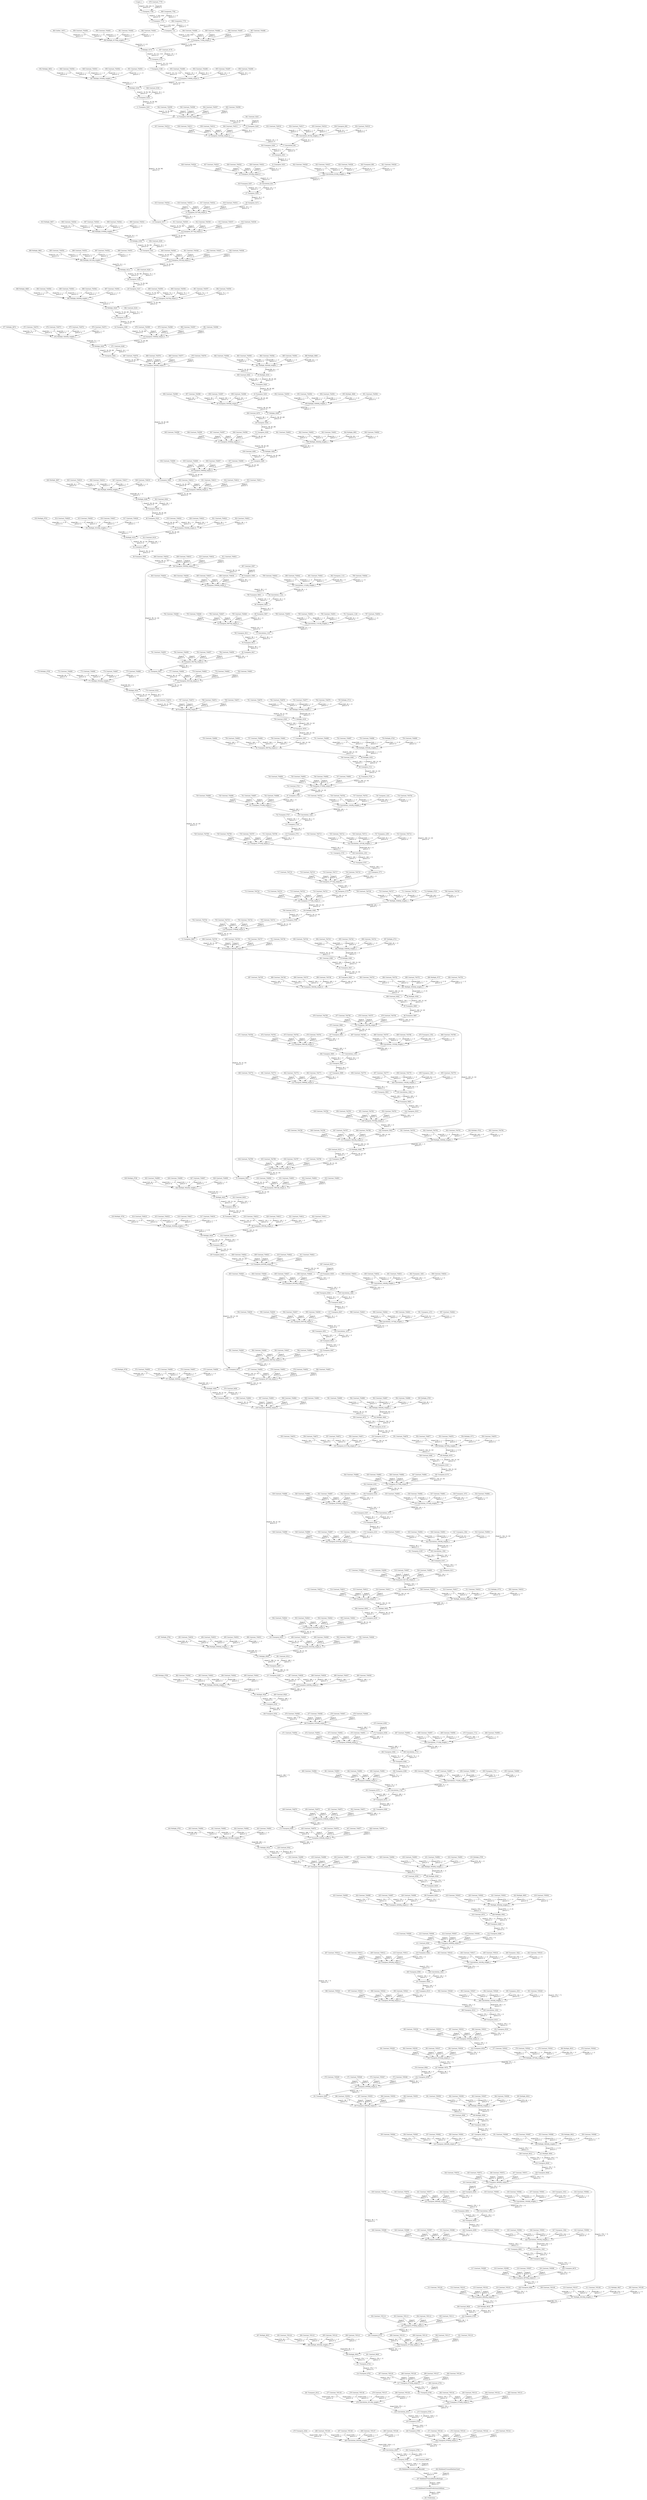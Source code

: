 strict digraph  {
"0 input_1" [id=0, type=Parameter];
"1 Transpose_7780" [id=1, type=Transpose];
"2 Transpose_7774" [id=2, type=Multiply];
"3 Transpose_710" [id=3, type=Add];
"4 Transpose_710/fq_output_0" [id=4, type=FakeQuantize];
"5 Multiply_9170" [id=5, type=Convolution];
"6 Transpose_5170" [id=6, type=Add];
"7 Transpose_5188" [id=7, type=HSwish];
"8 Transpose_5188/fq_output_0" [id=8, type=FakeQuantize];
"9 Multiply_9184" [id=9, type=GroupConvolution];
"10 Transpose_5239" [id=10, type=Add];
"11 Transpose_5241" [id=11, type=Relu];
"12 Transpose_5241/fq_output_0" [id=12, type=FakeQuantize];
"13 Transpose_5245" [id=13, type=ReduceMean];
"14 Transpose_5277" [id=14, type=Multiply];
"15 Transpose_5245/fq_output_0" [id=15, type=FakeQuantize];
"16 Transpose_5277/fq_output_0" [id=16, type=FakeQuantize];
"17 Convolution_801" [id=17, type=Convolution];
"18 Multiply_9198" [id=18, type=Convolution];
"19 Transpose_5251" [id=19, type=Add];
"20 Transpose_5301" [id=20, type=Add];
"21 Transpose_5253" [id=21, type=Relu];
"22 Transpose_5301/fq_output_0" [id=22, type=FakeQuantize];
"23 Transpose_5253/fq_output_0" [id=23, type=FakeQuantize];
"24 Multiply_9212" [id=24, type=Convolution];
"25 Convolution_810" [id=25, type=Convolution];
"26 Transpose_5325" [id=26, type=Add];
"27 Transpose_5259" [id=27, type=Add];
"28 Transpose_5327" [id=28, type=Relu];
"29 Transpose_5273" [id=29, type=HSigmoid];
"30 Transpose_5327/fq_output_0" [id=30, type=FakeQuantize];
"31 Transpose_5273/fq_output_0" [id=31, type=FakeQuantize];
"32 Multiply_9226" [id=32, type=GroupConvolution];
"33 Transpose_5378" [id=33, type=Add];
"34 Transpose_5380" [id=34, type=Relu];
"35 Transpose_5380/fq_output_0" [id=35, type=FakeQuantize];
"36 Multiply_9240" [id=36, type=Convolution];
"37 Transpose_5404" [id=37, type=Add];
"38 Transpose_5404/fq_output_0" [id=38, type=FakeQuantize];
"39 Multiply_9254" [id=39, type=Convolution];
"40 Transpose_5484" [id=40, type=Add];
"41 Transpose_5428" [id=41, type=Add];
"42 Transpose_5484/fq_output_0" [id=42, type=FakeQuantize];
"43 Transpose_5430" [id=43, type=Relu];
"44 Multiply_9296" [id=44, type=Convolution];
"45 Transpose_5430/fq_output_0" [id=45, type=FakeQuantize];
"46 Transpose_5508" [id=46, type=Add];
"47 Multiply_9268" [id=47, type=GroupConvolution];
"48 Transpose_5526" [id=48, type=HSwish];
"49 Transpose_5454" [id=49, type=Add];
"50 Transpose_5526/fq_output_0" [id=50, type=FakeQuantize];
"51 Transpose_5456" [id=51, type=Relu];
"52 Multiply_9310" [id=52, type=GroupConvolution];
"53 Transpose_5456/fq_output_0" [id=53, type=FakeQuantize];
"54 Transpose_5577" [id=54, type=Add];
"55 Multiply_9282" [id=55, type=Convolution];
"56 Transpose_5595" [id=56, type=HSwish];
"57 Transpose_5480" [id=57, type=Add];
"58 Transpose_5595/fq_output_0" [id=58, type=FakeQuantize];
"59 Transpose_5480/fq_output_0" [id=59, type=FakeQuantize];
"60 Transpose_5599" [id=60, type=ReduceMean];
"61 Transpose_5631" [id=61, type=Multiply];
"62 Transpose_5599/fq_output_0" [id=62, type=FakeQuantize];
"63 Transpose_5631/fq_output_0" [id=63, type=FakeQuantize];
"64 Convolution_1132" [id=64, type=Convolution];
"65 Multiply_9324" [id=65, type=Convolution];
"66 Transpose_5605" [id=66, type=Add];
"67 Transpose_5655" [id=67, type=Add];
"68 Transpose_5607" [id=68, type=Relu];
"69 Transpose_5655/fq_output_0" [id=69, type=FakeQuantize];
"70 Transpose_5607/fq_output_0" [id=70, type=FakeQuantize];
"71 Multiply_9338" [id=71, type=Convolution];
"72 Transpose_5803" [id=72, type=Add];
"73 Convolution_1141" [id=73, type=Convolution];
"74 Transpose_5679" [id=74, type=Add];
"75 Transpose_5803/fq_output_0" [id=75, type=FakeQuantize];
"76 Transpose_5613" [id=76, type=Add];
"77 Transpose_5697" [id=77, type=HSwish];
"78 Multiply_9380" [id=78, type=Convolution];
"79 Transpose_5951" [id=79, type=Add];
"80 Transpose_5627" [id=80, type=HSigmoid];
"81 Transpose_5697/fq_output_0" [id=81, type=FakeQuantize];
"82 Transpose_5827" [id=82, type=Add];
"83 Transpose_5951/fq_output_0" [id=83, type=FakeQuantize];
"84 Transpose_5627/fq_output_0" [id=84, type=FakeQuantize];
"85 Multiply_9352" [id=85, type=GroupConvolution];
"86 Transpose_5845" [id=86, type=HSwish];
"87 Multiply_9422" [id=87, type=Convolution];
"88 Transpose_5721" [id=88, type=Add];
"89 Transpose_5845/fq_output_0" [id=89, type=FakeQuantize];
"90 Transpose_5975" [id=90, type=Add];
"91 Transpose_5739" [id=91, type=HSwish];
"92 Multiply_9394" [id=92, type=GroupConvolution];
"93 Transpose_5993" [id=93, type=HSwish];
"94 Transpose_5739/fq_output_0" [id=94, type=FakeQuantize];
"95 Transpose_5869" [id=95, type=Add];
"96 Transpose_5993/fq_output_0" [id=96, type=FakeQuantize];
"97 Transpose_5743" [id=97, type=ReduceMean];
"98 Transpose_5775" [id=98, type=Multiply];
"99 Transpose_5887" [id=99, type=HSwish];
"100 Multiply_9436" [id=100, type=GroupConvolution];
"101 Transpose_5743/fq_output_0" [id=101, type=FakeQuantize];
"102 Transpose_5775/fq_output_0" [id=102, type=FakeQuantize];
"103 Transpose_5887/fq_output_0" [id=103, type=FakeQuantize];
"104 Transpose_6017" [id=104, type=Add];
"105 Convolution_1242" [id=105, type=Convolution];
"106 Multiply_9366" [id=106, type=Convolution];
"107 Transpose_5891" [id=107, type=ReduceMean];
"108 Transpose_5923" [id=108, type=Multiply];
"109 Transpose_6035" [id=109, type=HSwish];
"110 Transpose_5749" [id=110, type=Add];
"111 Transpose_5799" [id=111, type=Add];
"112 Transpose_5891/fq_output_0" [id=112, type=FakeQuantize];
"113 Transpose_5923/fq_output_0" [id=113, type=FakeQuantize];
"114 Transpose_6035/fq_output_0" [id=114, type=FakeQuantize];
"115 Transpose_5751" [id=115, type=Relu];
"116 Transpose_5799/fq_output_0" [id=116, type=FakeQuantize];
"117 Convolution_1353" [id=117, type=Convolution];
"118 Multiply_9408" [id=118, type=Convolution];
"119 Transpose_6039" [id=119, type=ReduceMean];
"120 Transpose_6071" [id=120, type=Multiply];
"121 Transpose_5751/fq_output_0" [id=121, type=FakeQuantize];
"122 Transpose_5897" [id=122, type=Add];
"123 Transpose_5947" [id=123, type=Add];
"124 Transpose_6039/fq_output_0" [id=124, type=FakeQuantize];
"125 Transpose_6071/fq_output_0" [id=125, type=FakeQuantize];
"126 Convolution_1251" [id=126, type=Convolution];
"127 Transpose_5899" [id=127, type=Relu];
"128 Transpose_5947/fq_output_0" [id=128, type=FakeQuantize];
"129 Convolution_1464" [id=129, type=Convolution];
"130 Multiply_9450" [id=130, type=Convolution];
"131 Transpose_5757" [id=131, type=Add];
"132 Transpose_5899/fq_output_0" [id=132, type=FakeQuantize];
"133 Transpose_6045" [id=133, type=Add];
"134 Transpose_6095" [id=134, type=Add];
"135 Transpose_5771" [id=135, type=HSigmoid];
"136 Convolution_1362" [id=136, type=Convolution];
"137 Transpose_6047" [id=137, type=Relu];
"138 Transpose_6095/fq_output_0" [id=138, type=FakeQuantize];
"139 Transpose_5771/fq_output_0" [id=139, type=FakeQuantize];
"140 Transpose_5905" [id=140, type=Add];
"141 Transpose_6047/fq_output_0" [id=141, type=FakeQuantize];
"142 Multiply_9464" [id=142, type=Convolution];
"143 Transpose_6243" [id=143, type=Add];
"144 Transpose_5919" [id=144, type=HSigmoid];
"145 Convolution_1473" [id=145, type=Convolution];
"146 Transpose_6119" [id=146, type=Add];
"147 Transpose_6243/fq_output_0" [id=147, type=FakeQuantize];
"148 Transpose_5919/fq_output_0" [id=148, type=FakeQuantize];
"149 Transpose_6053" [id=149, type=Add];
"150 Transpose_6137" [id=150, type=HSwish];
"151 Multiply_9506" [id=151, type=Convolution];
"152 Transpose_6067" [id=152, type=HSigmoid];
"153 Transpose_6137/fq_output_0" [id=153, type=FakeQuantize];
"154 Transpose_6267" [id=154, type=Add];
"155 Transpose_6067/fq_output_0" [id=155, type=FakeQuantize];
"156 Multiply_9478" [id=156, type=GroupConvolution];
"157 Transpose_6285" [id=157, type=HSwish];
"158 Transpose_6161" [id=158, type=Add];
"159 Transpose_6285/fq_output_0" [id=159, type=FakeQuantize];
"160 Transpose_6179" [id=160, type=HSwish];
"161 Multiply_9520" [id=161, type=GroupConvolution];
"162 Transpose_6179/fq_output_0" [id=162, type=FakeQuantize];
"163 Transpose_6336" [id=163, type=Add];
"164 Transpose_6183" [id=164, type=ReduceMean];
"165 Transpose_6215" [id=165, type=Multiply];
"166 Transpose_6354" [id=166, type=HSwish];
"167 Transpose_6183/fq_output_0" [id=167, type=FakeQuantize];
"168 Transpose_6215/fq_output_0" [id=168, type=FakeQuantize];
"169 Transpose_6354/fq_output_0" [id=169, type=FakeQuantize];
"170 Convolution_1574" [id=170, type=Convolution];
"171 Multiply_9492" [id=171, type=Convolution];
"172 Transpose_6358" [id=172, type=ReduceMean];
"173 Transpose_6390" [id=173, type=Multiply];
"174 Transpose_6189" [id=174, type=Add];
"175 Transpose_6239" [id=175, type=Add];
"176 Transpose_6358/fq_output_0" [id=176, type=FakeQuantize];
"177 Transpose_6390/fq_output_0" [id=177, type=FakeQuantize];
"178 Transpose_6191" [id=178, type=Relu];
"179 Transpose_6239/fq_output_0" [id=179, type=FakeQuantize];
"180 Convolution_1713" [id=180, type=Convolution];
"181 Multiply_9534" [id=181, type=Convolution];
"182 Transpose_6191/fq_output_0" [id=182, type=FakeQuantize];
"183 Transpose_6364" [id=183, type=Add];
"184 Transpose_6414" [id=184, type=Add];
"185 Convolution_1583" [id=185, type=Convolution];
"186 Transpose_6366" [id=186, type=Relu];
"187 Transpose_6414/fq_output_0" [id=187, type=FakeQuantize];
"188 Transpose_6197" [id=188, type=Add];
"189 Transpose_6366/fq_output_0" [id=189, type=FakeQuantize];
"190 Multiply_9548" [id=190, type=Convolution];
"191 Transpose_6562" [id=191, type=Add];
"192 Transpose_6211" [id=192, type=HSigmoid];
"193 Convolution_1722" [id=193, type=Convolution];
"194 Transpose_6438" [id=194, type=Add];
"195 Transpose_6562/fq_output_0" [id=195, type=FakeQuantize];
"196 Transpose_6211/fq_output_0" [id=196, type=FakeQuantize];
"197 Transpose_6372" [id=197, type=Add];
"198 Transpose_6456" [id=198, type=HSwish];
"199 Multiply_9590" [id=199, type=Convolution];
"200 Transpose_6710" [id=200, type=Add];
"201 Transpose_6386" [id=201, type=HSigmoid];
"202 Transpose_6456/fq_output_0" [id=202, type=FakeQuantize];
"203 Transpose_6586" [id=203, type=Add];
"204 Transpose_6710/fq_output_0" [id=204, type=FakeQuantize];
"205 Transpose_6386/fq_output_0" [id=205, type=FakeQuantize];
"206 Multiply_9562" [id=206, type=GroupConvolution];
"207 Transpose_6604" [id=207, type=HSwish];
"208 Multiply_9632" [id=208, type=Convolution];
"209 Transpose_6480" [id=209, type=Add];
"210 Transpose_6604/fq_output_0" [id=210, type=FakeQuantize];
"211 Transpose_6734" [id=211, type=Add];
"212 Transpose_6498" [id=212, type=HSwish];
"213 Multiply_9604" [id=213, type=GroupConvolution];
"214 Transpose_6752" [id=214, type=HSwish];
"215 Transpose_6498/fq_output_0" [id=215, type=FakeQuantize];
"216 Transpose_6628" [id=216, type=Add];
"217 Transpose_6752/fq_output_0" [id=217, type=FakeQuantize];
"218 Transpose_6502" [id=218, type=ReduceMean];
"219 Transpose_6534" [id=219, type=Multiply];
"220 Transpose_6646" [id=220, type=HSwish];
"221 Transpose_6756" [id=221, type=ReduceMean];
"222 Transpose_6502/fq_output_0" [id=222, type=FakeQuantize];
"223 Transpose_6534/fq_output_0" [id=223, type=FakeQuantize];
"224 Transpose_6646/fq_output_0" [id=224, type=FakeQuantize];
"225 Transpose_6756/fq_output_0" [id=225, type=FakeQuantize];
"226 Convolution_1823" [id=226, type=Convolution];
"227 Multiply_9576" [id=227, type=Convolution];
"228 Transpose_6650" [id=228, type=ReduceMean];
"229 Transpose_6682" [id=229, type=Multiply];
"230 Convolution_2013" [id=230, type=Convolution];
"231 Transpose_6508" [id=231, type=Add];
"232 Transpose_6558" [id=232, type=Add];
"233 Transpose_6650/fq_output_0" [id=233, type=FakeQuantize];
"234 Transpose_6682/fq_output_0" [id=234, type=FakeQuantize];
"235 Transpose_6762" [id=235, type=Add];
"236 Transpose_6510" [id=236, type=Relu];
"237 Transpose_6558/fq_output_0" [id=237, type=FakeQuantize];
"238 Convolution_1934" [id=238, type=Convolution];
"239 Multiply_9618" [id=239, type=Convolution];
"240 Transpose_6780" [id=240, type=HSwish];
"241 Transpose_6510/fq_output_0" [id=241, type=FakeQuantize];
"242 Transpose_6656" [id=242, type=Add];
"243 Transpose_6706" [id=243, type=Add];
"244 Transpose_6780/fq_output_0" [id=244, type=FakeQuantize];
"245 Convolution_1832" [id=245, type=Convolution];
"246 Transpose_6658" [id=246, type=Relu];
"247 Transpose_6706/fq_output_0" [id=247, type=FakeQuantize];
"248 Convolution_2025" [id=248, type=Convolution];
"249 Transpose_6516" [id=249, type=Add];
"250 Transpose_6658/fq_output_0" [id=250, type=FakeQuantize];
"251 Transpose_6786" [id=251, type=Add];
"252 Transpose_6530" [id=252, type=HSigmoid];
"253 Convolution_1943" [id=253, type=Convolution];
"254 MobilenetV3small/Logits/BiasAdd" [id=254, type=Reshape];
"255 Transpose_6530/fq_output_0" [id=255, type=FakeQuantize];
"256 Transpose_6664" [id=256, type=Add];
"257 MobilenetV3small/flatten/Reshape" [id=257, type=Reshape];
"258 Transpose_6678" [id=258, type=HSigmoid];
"259 MobilenetV3small/Predictions/Softmax" [id=259, type=Softmax];
"260 Transpose_6678/fq_output_0" [id=260, type=FakeQuantize];
"261 Predictions" [id=261, type=Result];
"262 MobilenetV3small/flatten/Const" [id=262, type=Constant];
"263 Constant_8890" [id=263, type=Constant];
"264 Transpose_6784" [id=264, type=Constant];
"265 Convolution_2025/fq_weights_1" [id=265, type=FakeQuantize];
"266 Constant_705149" [id=266, type=Constant];
"267 Constant_705148" [id=267, type=Constant];
"268 Constant_705147" [id=268, type=Constant];
"269 Constant_705146" [id=269, type=Constant];
"270 Transpose_2024" [id=270, type=Constant];
"271 Constant_705144" [id=271, type=Constant];
"272 Constant_705143" [id=272, type=Constant];
"273 Constant_705142" [id=273, type=Constant];
"274 Constant_705141" [id=274, type=Constant];
"275 Transpose_6760" [id=275, type=Constant];
"276 Convolution_2013/fq_weights_1" [id=276, type=FakeQuantize];
"277 Constant_705139" [id=277, type=Constant];
"278 Constant_705138" [id=278, type=Constant];
"279 Constant_705137" [id=279, type=Constant];
"280 Constant_705136" [id=280, type=Constant];
"281 Transpose_2012" [id=281, type=Constant];
"282 Constant_705134" [id=282, type=Constant];
"283 Constant_705133" [id=283, type=Constant];
"284 Constant_705132" [id=284, type=Constant];
"285 Constant_705131" [id=285, type=Constant];
"286 Constant_6754" [id=286, type=Constant];
"287 Constant_705129" [id=287, type=Constant];
"288 Constant_705128" [id=288, type=Constant];
"289 Constant_705127" [id=289, type=Constant];
"290 Constant_705126" [id=290, type=Constant];
"291 Constant_9640" [id=291, type=Constant];
"292 Multiply_9632/fq_weights_1" [id=292, type=FakeQuantize];
"293 Constant_705124" [id=293, type=Constant];
"294 Constant_705123" [id=294, type=Constant];
"295 Constant_705122" [id=295, type=Constant];
"296 Constant_705121" [id=296, type=Constant];
"297 Multiply_9833" [id=297, type=Constant];
"298 Constant_705119" [id=298, type=Constant];
"299 Constant_705118" [id=299, type=Constant];
"300 Constant_705117" [id=300, type=Constant];
"301 Constant_705116" [id=301, type=Constant];
"302 Constant_705114" [id=302, type=Constant];
"303 Constant_705113" [id=303, type=Constant];
"304 Constant_705112" [id=304, type=Constant];
"305 Constant_705111" [id=305, type=Constant];
"306 Constant_9626" [id=306, type=Constant];
"307 Multiply_9618/fq_weights_1" [id=307, type=FakeQuantize];
"308 Constant_705109" [id=308, type=Constant];
"309 Constant_705108" [id=309, type=Constant];
"310 Constant_705107" [id=310, type=Constant];
"311 Constant_705106" [id=311, type=Constant];
"312 Multiply_9827" [id=312, type=Constant];
"313 Constant_705104" [id=313, type=Constant];
"314 Constant_705103" [id=314, type=Constant];
"315 Constant_705102" [id=315, type=Constant];
"316 Constant_705101" [id=316, type=Constant];
"317 Constant_705099" [id=317, type=Constant];
"318 Constant_705098" [id=318, type=Constant];
"319 Constant_705097" [id=319, type=Constant];
"320 Constant_705096" [id=320, type=Constant];
"321 Transpose_6662" [id=321, type=Constant];
"322 Convolution_1943/fq_weights_1" [id=322, type=FakeQuantize];
"323 Constant_705094" [id=323, type=Constant];
"324 Constant_705093" [id=324, type=Constant];
"325 Constant_705092" [id=325, type=Constant];
"326 Constant_705091" [id=326, type=Constant];
"327 Transpose_1942" [id=327, type=Constant];
"328 Constant_705089" [id=328, type=Constant];
"329 Constant_705088" [id=329, type=Constant];
"330 Constant_705087" [id=330, type=Constant];
"331 Constant_705086" [id=331, type=Constant];
"332 Transpose_6654" [id=332, type=Constant];
"333 Convolution_1934/fq_weights_1" [id=333, type=FakeQuantize];
"334 Constant_705084" [id=334, type=Constant];
"335 Constant_705083" [id=335, type=Constant];
"336 Constant_705082" [id=336, type=Constant];
"337 Constant_705081" [id=337, type=Constant];
"338 Transpose_1933" [id=338, type=Constant];
"339 Constant_705079" [id=339, type=Constant];
"340 Constant_705078" [id=340, type=Constant];
"341 Constant_705077" [id=341, type=Constant];
"342 Constant_705076" [id=342, type=Constant];
"343 Constant_6648" [id=343, type=Constant];
"344 Constant_705074" [id=344, type=Constant];
"345 Constant_705073" [id=345, type=Constant];
"346 Constant_705072" [id=346, type=Constant];
"347 Constant_705071" [id=347, type=Constant];
"348 Constant_9612" [id=348, type=Constant];
"349 Multiply_9604/fq_weights_1" [id=349, type=FakeQuantize];
"350 Constant_705069" [id=350, type=Constant];
"351 Constant_705068" [id=351, type=Constant];
"352 Constant_705067" [id=352, type=Constant];
"353 Constant_705066" [id=353, type=Constant];
"354 Multiply_9822" [id=354, type=Constant];
"355 Constant_705064" [id=355, type=Constant];
"356 Constant_705063" [id=356, type=Constant];
"357 Constant_705062" [id=357, type=Constant];
"358 Constant_705061" [id=358, type=Constant];
"359 Constant_9598" [id=359, type=Constant];
"360 Multiply_9590/fq_weights_1" [id=360, type=FakeQuantize];
"361 Constant_705059" [id=361, type=Constant];
"362 Constant_705058" [id=362, type=Constant];
"363 Constant_705057" [id=363, type=Constant];
"364 Constant_705056" [id=364, type=Constant];
"365 Multiply_9816" [id=365, type=Constant];
"366 Constant_705054" [id=366, type=Constant];
"367 Constant_705053" [id=367, type=Constant];
"368 Constant_705052" [id=368, type=Constant];
"369 Constant_705051" [id=369, type=Constant];
"370 Constant_705049" [id=370, type=Constant];
"371 Constant_705048" [id=371, type=Constant];
"372 Constant_705047" [id=372, type=Constant];
"373 Constant_705046" [id=373, type=Constant];
"374 Constant_9584" [id=374, type=Constant];
"375 Multiply_9576/fq_weights_1" [id=375, type=FakeQuantize];
"376 Constant_705044" [id=376, type=Constant];
"377 Constant_705043" [id=377, type=Constant];
"378 Constant_705042" [id=378, type=Constant];
"379 Constant_705041" [id=379, type=Constant];
"380 Multiply_9810" [id=380, type=Constant];
"381 Constant_705039" [id=381, type=Constant];
"382 Constant_705038" [id=382, type=Constant];
"383 Constant_705037" [id=383, type=Constant];
"384 Constant_705036" [id=384, type=Constant];
"385 Constant_705034" [id=385, type=Constant];
"386 Constant_705033" [id=386, type=Constant];
"387 Constant_705032" [id=387, type=Constant];
"388 Constant_705031" [id=388, type=Constant];
"389 Transpose_6514" [id=389, type=Constant];
"390 Convolution_1832/fq_weights_1" [id=390, type=FakeQuantize];
"391 Constant_705029" [id=391, type=Constant];
"392 Constant_705028" [id=392, type=Constant];
"393 Constant_705027" [id=393, type=Constant];
"394 Constant_705026" [id=394, type=Constant];
"395 Transpose_1831" [id=395, type=Constant];
"396 Constant_705024" [id=396, type=Constant];
"397 Constant_705023" [id=397, type=Constant];
"398 Constant_705022" [id=398, type=Constant];
"399 Constant_705021" [id=399, type=Constant];
"400 Transpose_6506" [id=400, type=Constant];
"401 Convolution_1823/fq_weights_1" [id=401, type=FakeQuantize];
"402 Constant_705019" [id=402, type=Constant];
"403 Constant_705018" [id=403, type=Constant];
"404 Constant_705017" [id=404, type=Constant];
"405 Constant_705016" [id=405, type=Constant];
"406 Transpose_1822" [id=406, type=Constant];
"407 Constant_705014" [id=407, type=Constant];
"408 Constant_705013" [id=408, type=Constant];
"409 Constant_705012" [id=409, type=Constant];
"410 Constant_705011" [id=410, type=Constant];
"411 Constant_6500" [id=411, type=Constant];
"412 Constant_705009" [id=412, type=Constant];
"413 Constant_705008" [id=413, type=Constant];
"414 Constant_705007" [id=414, type=Constant];
"415 Constant_705006" [id=415, type=Constant];
"416 Constant_9570" [id=416, type=Constant];
"417 Multiply_9562/fq_weights_1" [id=417, type=FakeQuantize];
"418 Constant_705004" [id=418, type=Constant];
"419 Constant_705003" [id=419, type=Constant];
"420 Constant_705002" [id=420, type=Constant];
"421 Constant_705001" [id=421, type=Constant];
"422 Multiply_9805" [id=422, type=Constant];
"423 Constant_704999" [id=423, type=Constant];
"424 Constant_704998" [id=424, type=Constant];
"425 Constant_704997" [id=425, type=Constant];
"426 Constant_704996" [id=426, type=Constant];
"427 Constant_9556" [id=427, type=Constant];
"428 Multiply_9548/fq_weights_1" [id=428, type=FakeQuantize];
"429 Constant_704994" [id=429, type=Constant];
"430 Constant_704993" [id=430, type=Constant];
"431 Constant_704992" [id=431, type=Constant];
"432 Constant_704991" [id=432, type=Constant];
"433 Multiply_9799" [id=433, type=Constant];
"434 Constant_704989" [id=434, type=Constant];
"435 Constant_704988" [id=435, type=Constant];
"436 Constant_704987" [id=436, type=Constant];
"437 Constant_704986" [id=437, type=Constant];
"438 Constant_9542" [id=438, type=Constant];
"439 Multiply_9534/fq_weights_1" [id=439, type=FakeQuantize];
"440 Constant_704984" [id=440, type=Constant];
"441 Constant_704983" [id=441, type=Constant];
"442 Constant_704982" [id=442, type=Constant];
"443 Constant_704981" [id=443, type=Constant];
"444 Multiply_9793" [id=444, type=Constant];
"445 Constant_704979" [id=445, type=Constant];
"446 Constant_704978" [id=446, type=Constant];
"447 Constant_704977" [id=447, type=Constant];
"448 Constant_704976" [id=448, type=Constant];
"449 Constant_704974" [id=449, type=Constant];
"450 Constant_704973" [id=450, type=Constant];
"451 Constant_704972" [id=451, type=Constant];
"452 Constant_704971" [id=452, type=Constant];
"453 Transpose_6370" [id=453, type=Constant];
"454 Convolution_1722/fq_weights_1" [id=454, type=FakeQuantize];
"455 Constant_704969" [id=455, type=Constant];
"456 Constant_704968" [id=456, type=Constant];
"457 Constant_704967" [id=457, type=Constant];
"458 Constant_704966" [id=458, type=Constant];
"459 Transpose_1721" [id=459, type=Constant];
"460 Constant_704964" [id=460, type=Constant];
"461 Constant_704963" [id=461, type=Constant];
"462 Constant_704962" [id=462, type=Constant];
"463 Constant_704961" [id=463, type=Constant];
"464 Transpose_6362" [id=464, type=Constant];
"465 Convolution_1713/fq_weights_1" [id=465, type=FakeQuantize];
"466 Constant_704959" [id=466, type=Constant];
"467 Constant_704958" [id=467, type=Constant];
"468 Constant_704957" [id=468, type=Constant];
"469 Constant_704956" [id=469, type=Constant];
"470 Transpose_1712" [id=470, type=Constant];
"471 Constant_704954" [id=471, type=Constant];
"472 Constant_704953" [id=472, type=Constant];
"473 Constant_704952" [id=473, type=Constant];
"474 Constant_704951" [id=474, type=Constant];
"475 Constant_6356" [id=475, type=Constant];
"476 Constant_704949" [id=476, type=Constant];
"477 Constant_704948" [id=477, type=Constant];
"478 Constant_704947" [id=478, type=Constant];
"479 Constant_704946" [id=479, type=Constant];
"480 Constant_9528" [id=480, type=Constant];
"481 Multiply_9520/fq_weights_1" [id=481, type=FakeQuantize];
"482 Constant_704944" [id=482, type=Constant];
"483 Constant_704943" [id=483, type=Constant];
"484 Constant_704942" [id=484, type=Constant];
"485 Constant_704941" [id=485, type=Constant];
"486 Multiply_9788" [id=486, type=Constant];
"487 Constant_704939" [id=487, type=Constant];
"488 Constant_704938" [id=488, type=Constant];
"489 Constant_704937" [id=489, type=Constant];
"490 Constant_704936" [id=490, type=Constant];
"491 Constant_9514" [id=491, type=Constant];
"492 Multiply_9506/fq_weights_1" [id=492, type=FakeQuantize];
"493 Constant_704934" [id=493, type=Constant];
"494 Constant_704933" [id=494, type=Constant];
"495 Constant_704932" [id=495, type=Constant];
"496 Constant_704931" [id=496, type=Constant];
"497 Multiply_9782" [id=497, type=Constant];
"498 Constant_704929" [id=498, type=Constant];
"499 Constant_704928" [id=499, type=Constant];
"500 Constant_704927" [id=500, type=Constant];
"501 Constant_704926" [id=501, type=Constant];
"502 Constant_704924" [id=502, type=Constant];
"503 Constant_704923" [id=503, type=Constant];
"504 Constant_704922" [id=504, type=Constant];
"505 Constant_704921" [id=505, type=Constant];
"506 Constant_9500" [id=506, type=Constant];
"507 Multiply_9492/fq_weights_1" [id=507, type=FakeQuantize];
"508 Constant_704919" [id=508, type=Constant];
"509 Constant_704918" [id=509, type=Constant];
"510 Constant_704917" [id=510, type=Constant];
"511 Constant_704916" [id=511, type=Constant];
"512 Multiply_9776" [id=512, type=Constant];
"513 Constant_704914" [id=513, type=Constant];
"514 Constant_704913" [id=514, type=Constant];
"515 Constant_704912" [id=515, type=Constant];
"516 Constant_704911" [id=516, type=Constant];
"517 Constant_704909" [id=517, type=Constant];
"518 Constant_704908" [id=518, type=Constant];
"519 Constant_704907" [id=519, type=Constant];
"520 Constant_704906" [id=520, type=Constant];
"521 Transpose_6195" [id=521, type=Constant];
"522 Convolution_1583/fq_weights_1" [id=522, type=FakeQuantize];
"523 Constant_704904" [id=523, type=Constant];
"524 Constant_704903" [id=524, type=Constant];
"525 Constant_704902" [id=525, type=Constant];
"526 Constant_704901" [id=526, type=Constant];
"527 Transpose_1582" [id=527, type=Constant];
"528 Constant_704899" [id=528, type=Constant];
"529 Constant_704898" [id=529, type=Constant];
"530 Constant_704897" [id=530, type=Constant];
"531 Constant_704896" [id=531, type=Constant];
"532 Transpose_6187" [id=532, type=Constant];
"533 Convolution_1574/fq_weights_1" [id=533, type=FakeQuantize];
"534 Constant_704894" [id=534, type=Constant];
"535 Constant_704893" [id=535, type=Constant];
"536 Constant_704892" [id=536, type=Constant];
"537 Constant_704891" [id=537, type=Constant];
"538 Transpose_1573" [id=538, type=Constant];
"539 Constant_704889" [id=539, type=Constant];
"540 Constant_704888" [id=540, type=Constant];
"541 Constant_704887" [id=541, type=Constant];
"542 Constant_704886" [id=542, type=Constant];
"543 Constant_6181" [id=543, type=Constant];
"544 Constant_704884" [id=544, type=Constant];
"545 Constant_704883" [id=545, type=Constant];
"546 Constant_704882" [id=546, type=Constant];
"547 Constant_704881" [id=547, type=Constant];
"548 Constant_9486" [id=548, type=Constant];
"549 Multiply_9478/fq_weights_1" [id=549, type=FakeQuantize];
"550 Constant_704879" [id=550, type=Constant];
"551 Constant_704878" [id=551, type=Constant];
"552 Constant_704877" [id=552, type=Constant];
"553 Constant_704876" [id=553, type=Constant];
"554 Multiply_9771" [id=554, type=Constant];
"555 Constant_704874" [id=555, type=Constant];
"556 Constant_704873" [id=556, type=Constant];
"557 Constant_704872" [id=557, type=Constant];
"558 Constant_704871" [id=558, type=Constant];
"559 Constant_9472" [id=559, type=Constant];
"560 Multiply_9464/fq_weights_1" [id=560, type=FakeQuantize];
"561 Constant_704869" [id=561, type=Constant];
"562 Constant_704868" [id=562, type=Constant];
"563 Constant_704867" [id=563, type=Constant];
"564 Constant_704866" [id=564, type=Constant];
"565 Multiply_9765" [id=565, type=Constant];
"566 Constant_704864" [id=566, type=Constant];
"567 Constant_704863" [id=567, type=Constant];
"568 Constant_704862" [id=568, type=Constant];
"569 Constant_704861" [id=569, type=Constant];
"570 Constant_9458" [id=570, type=Constant];
"571 Multiply_9450/fq_weights_1" [id=571, type=FakeQuantize];
"572 Constant_704859" [id=572, type=Constant];
"573 Constant_704858" [id=573, type=Constant];
"574 Constant_704857" [id=574, type=Constant];
"575 Constant_704856" [id=575, type=Constant];
"576 Multiply_9759" [id=576, type=Constant];
"577 Constant_704854" [id=577, type=Constant];
"578 Constant_704853" [id=578, type=Constant];
"579 Constant_704852" [id=579, type=Constant];
"580 Constant_704851" [id=580, type=Constant];
"581 Constant_704849" [id=581, type=Constant];
"582 Constant_704848" [id=582, type=Constant];
"583 Constant_704847" [id=583, type=Constant];
"584 Constant_704846" [id=584, type=Constant];
"585 Transpose_6051" [id=585, type=Constant];
"586 Convolution_1473/fq_weights_1" [id=586, type=FakeQuantize];
"587 Constant_704844" [id=587, type=Constant];
"588 Constant_704843" [id=588, type=Constant];
"589 Constant_704842" [id=589, type=Constant];
"590 Constant_704841" [id=590, type=Constant];
"591 Transpose_1472" [id=591, type=Constant];
"592 Constant_704839" [id=592, type=Constant];
"593 Constant_704838" [id=593, type=Constant];
"594 Constant_704837" [id=594, type=Constant];
"595 Constant_704836" [id=595, type=Constant];
"596 Transpose_6043" [id=596, type=Constant];
"597 Convolution_1464/fq_weights_1" [id=597, type=FakeQuantize];
"598 Constant_704834" [id=598, type=Constant];
"599 Constant_704833" [id=599, type=Constant];
"600 Constant_704832" [id=600, type=Constant];
"601 Constant_704831" [id=601, type=Constant];
"602 Transpose_1463" [id=602, type=Constant];
"603 Constant_704829" [id=603, type=Constant];
"604 Constant_704828" [id=604, type=Constant];
"605 Constant_704827" [id=605, type=Constant];
"606 Constant_704826" [id=606, type=Constant];
"607 Constant_6037" [id=607, type=Constant];
"608 Constant_704824" [id=608, type=Constant];
"609 Constant_704823" [id=609, type=Constant];
"610 Constant_704822" [id=610, type=Constant];
"611 Constant_704821" [id=611, type=Constant];
"612 Constant_9444" [id=612, type=Constant];
"613 Multiply_9436/fq_weights_1" [id=613, type=FakeQuantize];
"614 Constant_704819" [id=614, type=Constant];
"615 Constant_704818" [id=615, type=Constant];
"616 Constant_704817" [id=616, type=Constant];
"617 Constant_704816" [id=617, type=Constant];
"618 Multiply_9754" [id=618, type=Constant];
"619 Constant_704814" [id=619, type=Constant];
"620 Constant_704813" [id=620, type=Constant];
"621 Constant_704812" [id=621, type=Constant];
"622 Constant_704811" [id=622, type=Constant];
"623 Constant_9430" [id=623, type=Constant];
"624 Multiply_9422/fq_weights_1" [id=624, type=FakeQuantize];
"625 Constant_704809" [id=625, type=Constant];
"626 Constant_704808" [id=626, type=Constant];
"627 Constant_704807" [id=627, type=Constant];
"628 Constant_704806" [id=628, type=Constant];
"629 Multiply_9748" [id=629, type=Constant];
"630 Constant_704804" [id=630, type=Constant];
"631 Constant_704803" [id=631, type=Constant];
"632 Constant_704802" [id=632, type=Constant];
"633 Constant_704801" [id=633, type=Constant];
"634 Constant_704799" [id=634, type=Constant];
"635 Constant_704798" [id=635, type=Constant];
"636 Constant_704797" [id=636, type=Constant];
"637 Constant_704796" [id=637, type=Constant];
"638 Constant_9416" [id=638, type=Constant];
"639 Multiply_9408/fq_weights_1" [id=639, type=FakeQuantize];
"640 Constant_704794" [id=640, type=Constant];
"641 Constant_704793" [id=641, type=Constant];
"642 Constant_704792" [id=642, type=Constant];
"643 Constant_704791" [id=643, type=Constant];
"644 Multiply_9742" [id=644, type=Constant];
"645 Constant_704789" [id=645, type=Constant];
"646 Constant_704788" [id=646, type=Constant];
"647 Constant_704787" [id=647, type=Constant];
"648 Constant_704786" [id=648, type=Constant];
"649 Constant_704784" [id=649, type=Constant];
"650 Constant_704783" [id=650, type=Constant];
"651 Constant_704782" [id=651, type=Constant];
"652 Constant_704781" [id=652, type=Constant];
"653 Transpose_5903" [id=653, type=Constant];
"654 Convolution_1362/fq_weights_1" [id=654, type=FakeQuantize];
"655 Constant_704779" [id=655, type=Constant];
"656 Constant_704778" [id=656, type=Constant];
"657 Constant_704777" [id=657, type=Constant];
"658 Constant_704776" [id=658, type=Constant];
"659 Transpose_1361" [id=659, type=Constant];
"660 Constant_704774" [id=660, type=Constant];
"661 Constant_704773" [id=661, type=Constant];
"662 Constant_704772" [id=662, type=Constant];
"663 Constant_704771" [id=663, type=Constant];
"664 Transpose_5895" [id=664, type=Constant];
"665 Convolution_1353/fq_weights_1" [id=665, type=FakeQuantize];
"666 Constant_704769" [id=666, type=Constant];
"667 Constant_704768" [id=667, type=Constant];
"668 Constant_704767" [id=668, type=Constant];
"669 Constant_704766" [id=669, type=Constant];
"670 Transpose_1352" [id=670, type=Constant];
"671 Constant_704764" [id=671, type=Constant];
"672 Constant_704763" [id=672, type=Constant];
"673 Constant_704762" [id=673, type=Constant];
"674 Constant_704761" [id=674, type=Constant];
"675 Constant_5889" [id=675, type=Constant];
"676 Constant_704759" [id=676, type=Constant];
"677 Constant_704758" [id=677, type=Constant];
"678 Constant_704757" [id=678, type=Constant];
"679 Constant_704756" [id=679, type=Constant];
"680 Constant_9402" [id=680, type=Constant];
"681 Multiply_9394/fq_weights_1" [id=681, type=FakeQuantize];
"682 Constant_704754" [id=682, type=Constant];
"683 Constant_704753" [id=683, type=Constant];
"684 Constant_704752" [id=684, type=Constant];
"685 Constant_704751" [id=685, type=Constant];
"686 Multiply_9737" [id=686, type=Constant];
"687 Constant_704749" [id=687, type=Constant];
"688 Constant_704748" [id=688, type=Constant];
"689 Constant_704747" [id=689, type=Constant];
"690 Constant_704746" [id=690, type=Constant];
"691 Constant_9388" [id=691, type=Constant];
"692 Multiply_9380/fq_weights_1" [id=692, type=FakeQuantize];
"693 Constant_704744" [id=693, type=Constant];
"694 Constant_704743" [id=694, type=Constant];
"695 Constant_704742" [id=695, type=Constant];
"696 Constant_704741" [id=696, type=Constant];
"697 Multiply_9731" [id=697, type=Constant];
"698 Constant_704739" [id=698, type=Constant];
"699 Constant_704738" [id=699, type=Constant];
"700 Constant_704737" [id=700, type=Constant];
"701 Constant_704736" [id=701, type=Constant];
"702 Constant_704734" [id=702, type=Constant];
"703 Constant_704733" [id=703, type=Constant];
"704 Constant_704732" [id=704, type=Constant];
"705 Constant_704731" [id=705, type=Constant];
"706 Constant_9374" [id=706, type=Constant];
"707 Multiply_9366/fq_weights_1" [id=707, type=FakeQuantize];
"708 Constant_704729" [id=708, type=Constant];
"709 Constant_704728" [id=709, type=Constant];
"710 Constant_704727" [id=710, type=Constant];
"711 Constant_704726" [id=711, type=Constant];
"712 Multiply_9725" [id=712, type=Constant];
"713 Constant_704724" [id=713, type=Constant];
"714 Constant_704723" [id=714, type=Constant];
"715 Constant_704722" [id=715, type=Constant];
"716 Constant_704721" [id=716, type=Constant];
"717 Constant_704719" [id=717, type=Constant];
"718 Constant_704718" [id=718, type=Constant];
"719 Constant_704717" [id=719, type=Constant];
"720 Constant_704716" [id=720, type=Constant];
"721 Transpose_5755" [id=721, type=Constant];
"722 Convolution_1251/fq_weights_1" [id=722, type=FakeQuantize];
"723 Constant_704714" [id=723, type=Constant];
"724 Constant_704713" [id=724, type=Constant];
"725 Constant_704712" [id=725, type=Constant];
"726 Constant_704711" [id=726, type=Constant];
"727 Transpose_1250" [id=727, type=Constant];
"728 Constant_704709" [id=728, type=Constant];
"729 Constant_704708" [id=729, type=Constant];
"730 Constant_704707" [id=730, type=Constant];
"731 Constant_704706" [id=731, type=Constant];
"732 Transpose_5747" [id=732, type=Constant];
"733 Convolution_1242/fq_weights_1" [id=733, type=FakeQuantize];
"734 Constant_704704" [id=734, type=Constant];
"735 Constant_704703" [id=735, type=Constant];
"736 Constant_704702" [id=736, type=Constant];
"737 Constant_704701" [id=737, type=Constant];
"738 Transpose_1241" [id=738, type=Constant];
"739 Constant_704699" [id=739, type=Constant];
"740 Constant_704698" [id=740, type=Constant];
"741 Constant_704697" [id=741, type=Constant];
"742 Constant_704696" [id=742, type=Constant];
"743 Constant_5741" [id=743, type=Constant];
"744 Constant_704694" [id=744, type=Constant];
"745 Constant_704693" [id=745, type=Constant];
"746 Constant_704692" [id=746, type=Constant];
"747 Constant_704691" [id=747, type=Constant];
"748 Constant_9360" [id=748, type=Constant];
"749 Multiply_9352/fq_weights_1" [id=749, type=FakeQuantize];
"750 Constant_704689" [id=750, type=Constant];
"751 Constant_704688" [id=751, type=Constant];
"752 Constant_704687" [id=752, type=Constant];
"753 Constant_704686" [id=753, type=Constant];
"754 Multiply_9720" [id=754, type=Constant];
"755 Constant_704684" [id=755, type=Constant];
"756 Constant_704683" [id=756, type=Constant];
"757 Constant_704682" [id=757, type=Constant];
"758 Constant_704681" [id=758, type=Constant];
"759 Constant_9346" [id=759, type=Constant];
"760 Multiply_9338/fq_weights_1" [id=760, type=FakeQuantize];
"761 Constant_704679" [id=761, type=Constant];
"762 Constant_704678" [id=762, type=Constant];
"763 Constant_704677" [id=763, type=Constant];
"764 Constant_704676" [id=764, type=Constant];
"765 Multiply_9714" [id=765, type=Constant];
"766 Constant_704674" [id=766, type=Constant];
"767 Constant_704673" [id=767, type=Constant];
"768 Constant_704672" [id=768, type=Constant];
"769 Constant_704671" [id=769, type=Constant];
"770 Constant_9332" [id=770, type=Constant];
"771 Multiply_9324/fq_weights_1" [id=771, type=FakeQuantize];
"772 Constant_704669" [id=772, type=Constant];
"773 Constant_704668" [id=773, type=Constant];
"774 Constant_704667" [id=774, type=Constant];
"775 Constant_704666" [id=775, type=Constant];
"776 Multiply_9708" [id=776, type=Constant];
"777 Constant_704664" [id=777, type=Constant];
"778 Constant_704663" [id=778, type=Constant];
"779 Constant_704662" [id=779, type=Constant];
"780 Constant_704661" [id=780, type=Constant];
"781 Constant_704659" [id=781, type=Constant];
"782 Constant_704658" [id=782, type=Constant];
"783 Constant_704657" [id=783, type=Constant];
"784 Constant_704656" [id=784, type=Constant];
"785 Transpose_5611" [id=785, type=Constant];
"786 Convolution_1141/fq_weights_1" [id=786, type=FakeQuantize];
"787 Constant_704654" [id=787, type=Constant];
"788 Constant_704653" [id=788, type=Constant];
"789 Constant_704652" [id=789, type=Constant];
"790 Constant_704651" [id=790, type=Constant];
"791 Transpose_1140" [id=791, type=Constant];
"792 Constant_704649" [id=792, type=Constant];
"793 Constant_704648" [id=793, type=Constant];
"794 Constant_704647" [id=794, type=Constant];
"795 Constant_704646" [id=795, type=Constant];
"796 Transpose_5603" [id=796, type=Constant];
"797 Convolution_1132/fq_weights_1" [id=797, type=FakeQuantize];
"798 Constant_704644" [id=798, type=Constant];
"799 Constant_704643" [id=799, type=Constant];
"800 Constant_704642" [id=800, type=Constant];
"801 Constant_704641" [id=801, type=Constant];
"802 Transpose_1131" [id=802, type=Constant];
"803 Constant_704639" [id=803, type=Constant];
"804 Constant_704638" [id=804, type=Constant];
"805 Constant_704637" [id=805, type=Constant];
"806 Constant_704636" [id=806, type=Constant];
"807 Constant_5597" [id=807, type=Constant];
"808 Constant_704634" [id=808, type=Constant];
"809 Constant_704633" [id=809, type=Constant];
"810 Constant_704632" [id=810, type=Constant];
"811 Constant_704631" [id=811, type=Constant];
"812 Constant_9318" [id=812, type=Constant];
"813 Multiply_9310/fq_weights_1" [id=813, type=FakeQuantize];
"814 Constant_704629" [id=814, type=Constant];
"815 Constant_704628" [id=815, type=Constant];
"816 Constant_704627" [id=816, type=Constant];
"817 Constant_704626" [id=817, type=Constant];
"818 Multiply_9703" [id=818, type=Constant];
"819 Constant_704624" [id=819, type=Constant];
"820 Constant_704623" [id=820, type=Constant];
"821 Constant_704622" [id=821, type=Constant];
"822 Constant_704621" [id=822, type=Constant];
"823 Constant_9304" [id=823, type=Constant];
"824 Multiply_9296/fq_weights_1" [id=824, type=FakeQuantize];
"825 Constant_704619" [id=825, type=Constant];
"826 Constant_704618" [id=826, type=Constant];
"827 Constant_704617" [id=827, type=Constant];
"828 Constant_704616" [id=828, type=Constant];
"829 Multiply_9697" [id=829, type=Constant];
"830 Constant_704614" [id=830, type=Constant];
"831 Constant_704613" [id=831, type=Constant];
"832 Constant_704612" [id=832, type=Constant];
"833 Constant_704611" [id=833, type=Constant];
"834 Constant_704609" [id=834, type=Constant];
"835 Constant_704608" [id=835, type=Constant];
"836 Constant_704607" [id=836, type=Constant];
"837 Constant_704606" [id=837, type=Constant];
"838 Constant_9290" [id=838, type=Constant];
"839 Multiply_9282/fq_weights_1" [id=839, type=FakeQuantize];
"840 Constant_704604" [id=840, type=Constant];
"841 Constant_704603" [id=841, type=Constant];
"842 Constant_704602" [id=842, type=Constant];
"843 Constant_704601" [id=843, type=Constant];
"844 Multiply_9691" [id=844, type=Constant];
"845 Constant_704599" [id=845, type=Constant];
"846 Constant_704598" [id=846, type=Constant];
"847 Constant_704597" [id=847, type=Constant];
"848 Constant_704596" [id=848, type=Constant];
"849 Constant_9276" [id=849, type=Constant];
"850 Multiply_9268/fq_weights_1" [id=850, type=FakeQuantize];
"851 Constant_704594" [id=851, type=Constant];
"852 Constant_704593" [id=852, type=Constant];
"853 Constant_704592" [id=853, type=Constant];
"854 Constant_704591" [id=854, type=Constant];
"855 Multiply_9686" [id=855, type=Constant];
"856 Constant_704589" [id=856, type=Constant];
"857 Constant_704588" [id=857, type=Constant];
"858 Constant_704587" [id=858, type=Constant];
"859 Constant_704586" [id=859, type=Constant];
"860 Constant_9262" [id=860, type=Constant];
"861 Multiply_9254/fq_weights_1" [id=861, type=FakeQuantize];
"862 Constant_704584" [id=862, type=Constant];
"863 Constant_704583" [id=863, type=Constant];
"864 Constant_704582" [id=864, type=Constant];
"865 Constant_704581" [id=865, type=Constant];
"866 Multiply_9680" [id=866, type=Constant];
"867 Constant_704579" [id=867, type=Constant];
"868 Constant_704578" [id=868, type=Constant];
"869 Constant_704577" [id=869, type=Constant];
"870 Constant_704576" [id=870, type=Constant];
"871 Constant_9248" [id=871, type=Constant];
"872 Multiply_9240/fq_weights_1" [id=872, type=FakeQuantize];
"873 Constant_704574" [id=873, type=Constant];
"874 Constant_704573" [id=874, type=Constant];
"875 Constant_704572" [id=875, type=Constant];
"876 Constant_704571" [id=876, type=Constant];
"877 Multiply_9674" [id=877, type=Constant];
"878 Constant_704569" [id=878, type=Constant];
"879 Constant_704568" [id=879, type=Constant];
"880 Constant_704567" [id=880, type=Constant];
"881 Constant_704566" [id=881, type=Constant];
"882 Constant_9234" [id=882, type=Constant];
"883 Multiply_9226/fq_weights_1" [id=883, type=FakeQuantize];
"884 Constant_704564" [id=884, type=Constant];
"885 Constant_704563" [id=885, type=Constant];
"886 Constant_704562" [id=886, type=Constant];
"887 Constant_704561" [id=887, type=Constant];
"888 Multiply_9669" [id=888, type=Constant];
"889 Constant_704559" [id=889, type=Constant];
"890 Constant_704558" [id=890, type=Constant];
"891 Constant_704557" [id=891, type=Constant];
"892 Constant_704556" [id=892, type=Constant];
"893 Constant_9220" [id=893, type=Constant];
"894 Multiply_9212/fq_weights_1" [id=894, type=FakeQuantize];
"895 Constant_704554" [id=895, type=Constant];
"896 Constant_704553" [id=896, type=Constant];
"897 Constant_704552" [id=897, type=Constant];
"898 Constant_704551" [id=898, type=Constant];
"899 Multiply_9663" [id=899, type=Constant];
"900 Constant_704549" [id=900, type=Constant];
"901 Constant_704548" [id=901, type=Constant];
"902 Constant_704547" [id=902, type=Constant];
"903 Constant_704546" [id=903, type=Constant];
"904 Constant_9206" [id=904, type=Constant];
"905 Multiply_9198/fq_weights_1" [id=905, type=FakeQuantize];
"906 Constant_704544" [id=906, type=Constant];
"907 Constant_704543" [id=907, type=Constant];
"908 Constant_704542" [id=908, type=Constant];
"909 Constant_704541" [id=909, type=Constant];
"910 Multiply_9657" [id=910, type=Constant];
"911 Constant_704539" [id=911, type=Constant];
"912 Constant_704538" [id=912, type=Constant];
"913 Constant_704537" [id=913, type=Constant];
"914 Constant_704536" [id=914, type=Constant];
"915 Constant_704534" [id=915, type=Constant];
"916 Constant_704533" [id=916, type=Constant];
"917 Constant_704532" [id=917, type=Constant];
"918 Constant_704531" [id=918, type=Constant];
"919 Transpose_5257" [id=919, type=Constant];
"920 Convolution_810/fq_weights_1" [id=920, type=FakeQuantize];
"921 Constant_704529" [id=921, type=Constant];
"922 Constant_704528" [id=922, type=Constant];
"923 Constant_704527" [id=923, type=Constant];
"924 Constant_704526" [id=924, type=Constant];
"925 Transpose_809" [id=925, type=Constant];
"926 Constant_704524" [id=926, type=Constant];
"927 Constant_704523" [id=927, type=Constant];
"928 Constant_704522" [id=928, type=Constant];
"929 Constant_704521" [id=929, type=Constant];
"930 Transpose_5249" [id=930, type=Constant];
"931 Convolution_801/fq_weights_1" [id=931, type=FakeQuantize];
"932 Constant_704519" [id=932, type=Constant];
"933 Constant_704518" [id=933, type=Constant];
"934 Constant_704517" [id=934, type=Constant];
"935 Constant_704516" [id=935, type=Constant];
"936 Transpose_800" [id=936, type=Constant];
"937 Constant_704514" [id=937, type=Constant];
"938 Constant_704513" [id=938, type=Constant];
"939 Constant_704512" [id=939, type=Constant];
"940 Constant_704511" [id=940, type=Constant];
"941 Constant_5243" [id=941, type=Constant];
"942 Constant_704509" [id=942, type=Constant];
"943 Constant_704508" [id=943, type=Constant];
"944 Constant_704507" [id=944, type=Constant];
"945 Constant_704506" [id=945, type=Constant];
"946 Constant_9192" [id=946, type=Constant];
"947 Multiply_9184/fq_weights_1" [id=947, type=FakeQuantize];
"948 Constant_704504" [id=948, type=Constant];
"949 Constant_704503" [id=949, type=Constant];
"950 Constant_704502" [id=950, type=Constant];
"951 Constant_704501" [id=951, type=Constant];
"952 Multiply_9652" [id=952, type=Constant];
"953 Constant_704499" [id=953, type=Constant];
"954 Constant_704498" [id=954, type=Constant];
"955 Constant_704497" [id=955, type=Constant];
"956 Constant_704496" [id=956, type=Constant];
"957 Constant_9178" [id=957, type=Constant];
"958 Multiply_9170/fq_weights_1" [id=958, type=FakeQuantize];
"959 Constant_704494" [id=959, type=Constant];
"960 Constant_704493" [id=960, type=Constant];
"961 Constant_704492" [id=961, type=Constant];
"962 Constant_704491" [id=962, type=Constant];
"963 Gather_10071" [id=963, type=Constant];
"964 Constant_704489" [id=964, type=Constant];
"965 Constant_704488" [id=965, type=Constant];
"966 Constant_704487" [id=966, type=Constant];
"967 Constant_704486" [id=967, type=Constant];
"968 Unsqueeze_7776" [id=968, type=Constant];
"969 Unsqueeze_7782" [id=969, type=Constant];
"970 Constant_7779" [id=970, type=Constant];
"0 input_1" -> "1 Transpose_7780"  [label="shape:[1, 224, 224, 3]\nports:0→0", style=solid];
"1 Transpose_7780" -> "2 Transpose_7774"  [label="shape:[1, 3, 224, 224]\nports:0→0", style=solid];
"2 Transpose_7774" -> "3 Transpose_710"  [label="shape:[1, 3, 224, 224]\nports:0→0", style=solid];
"3 Transpose_710" -> "4 Transpose_710/fq_output_0"  [label="shape:[1, 3, 224, 224]\nports:0→0", style=solid];
"4 Transpose_710/fq_output_0" -> "5 Multiply_9170"  [label="shape:[1, 3, 224, 224]\nports:0→0", style=solid];
"5 Multiply_9170" -> "6 Transpose_5170"  [label="shape:[1, 16, 112, 112]\nports:0→0", style=solid];
"6 Transpose_5170" -> "7 Transpose_5188"  [label="shape:[1, 16, 112, 112]\nports:0→0", style=solid];
"7 Transpose_5188" -> "8 Transpose_5188/fq_output_0"  [label="shape:[1, 16, 112, 112]\nports:0→0", style=solid];
"8 Transpose_5188/fq_output_0" -> "9 Multiply_9184"  [label="shape:[1, 16, 112, 112]\nports:0→0", style=solid];
"9 Multiply_9184" -> "10 Transpose_5239"  [label="shape:[1, 16, 56, 56]\nports:0→0", style=solid];
"10 Transpose_5239" -> "11 Transpose_5241"  [label="shape:[1, 16, 56, 56]\nports:0→0", style=solid];
"11 Transpose_5241" -> "12 Transpose_5241/fq_output_0"  [label="shape:[1, 16, 56, 56]\nports:0→0", style=solid];
"12 Transpose_5241/fq_output_0" -> "13 Transpose_5245"  [label="shape:[1, 16, 56, 56]\nports:0→0", style=solid];
"12 Transpose_5241/fq_output_0" -> "14 Transpose_5277"  [label="shape:[1, 16, 56, 56]\nports:0→0", style=solid];
"13 Transpose_5245" -> "15 Transpose_5245/fq_output_0"  [label="shape:[1, 16, 1, 1]\nports:0→0", style=solid];
"14 Transpose_5277" -> "16 Transpose_5277/fq_output_0"  [label="shape:[1, 16, 56, 56]\nports:0→0", style=solid];
"15 Transpose_5245/fq_output_0" -> "17 Convolution_801"  [label="shape:[1, 16, 1, 1]\nports:0→0", style=solid];
"16 Transpose_5277/fq_output_0" -> "18 Multiply_9198"  [label="shape:[1, 16, 56, 56]\nports:0→0", style=solid];
"17 Convolution_801" -> "19 Transpose_5251"  [label="shape:[1, 8, 1, 1]\nports:0→0", style=solid];
"18 Multiply_9198" -> "20 Transpose_5301"  [label="shape:[1, 16, 56, 56]\nports:0→0", style=solid];
"19 Transpose_5251" -> "21 Transpose_5253"  [label="shape:[1, 8, 1, 1]\nports:0→0", style=solid];
"20 Transpose_5301" -> "22 Transpose_5301/fq_output_0"  [label="shape:[1, 16, 56, 56]\nports:0→0", style=solid];
"21 Transpose_5253" -> "23 Transpose_5253/fq_output_0"  [label="shape:[1, 8, 1, 1]\nports:0→0", style=solid];
"22 Transpose_5301/fq_output_0" -> "24 Multiply_9212"  [label="shape:[1, 16, 56, 56]\nports:0→0", style=solid];
"23 Transpose_5253/fq_output_0" -> "25 Convolution_810"  [label="shape:[1, 8, 1, 1]\nports:0→0", style=solid];
"24 Multiply_9212" -> "26 Transpose_5325"  [label="shape:[1, 72, 56, 56]\nports:0→0", style=solid];
"25 Convolution_810" -> "27 Transpose_5259"  [label="shape:[1, 16, 1, 1]\nports:0→0", style=solid];
"26 Transpose_5325" -> "28 Transpose_5327"  [label="shape:[1, 72, 56, 56]\nports:0→0", style=solid];
"27 Transpose_5259" -> "29 Transpose_5273"  [label="shape:[1, 16, 1, 1]\nports:0→0", style=solid];
"28 Transpose_5327" -> "30 Transpose_5327/fq_output_0"  [label="shape:[1, 72, 56, 56]\nports:0→0", style=solid];
"29 Transpose_5273" -> "31 Transpose_5273/fq_output_0"  [label="shape:[1, 16, 1, 1]\nports:0→0", style=solid];
"30 Transpose_5327/fq_output_0" -> "32 Multiply_9226"  [label="shape:[1, 72, 56, 56]\nports:0→0", style=solid];
"31 Transpose_5273/fq_output_0" -> "14 Transpose_5277"  [label="shape:[1, 16, 1, 1]\nports:0→1", style=solid];
"32 Multiply_9226" -> "33 Transpose_5378"  [label="shape:[1, 72, 28, 28]\nports:0→0", style=solid];
"33 Transpose_5378" -> "34 Transpose_5380"  [label="shape:[1, 72, 28, 28]\nports:0→0", style=solid];
"34 Transpose_5380" -> "35 Transpose_5380/fq_output_0"  [label="shape:[1, 72, 28, 28]\nports:0→0", style=solid];
"35 Transpose_5380/fq_output_0" -> "36 Multiply_9240"  [label="shape:[1, 72, 28, 28]\nports:0→0", style=solid];
"36 Multiply_9240" -> "37 Transpose_5404"  [label="shape:[1, 24, 28, 28]\nports:0→0", style=solid];
"37 Transpose_5404" -> "38 Transpose_5404/fq_output_0"  [label="shape:[1, 24, 28, 28]\nports:0→0", style=solid];
"38 Transpose_5404/fq_output_0" -> "39 Multiply_9254"  [label="shape:[1, 24, 28, 28]\nports:0→0", style=solid];
"38 Transpose_5404/fq_output_0" -> "40 Transpose_5484"  [label="shape:[1, 24, 28, 28]\nports:0→0", style=solid];
"39 Multiply_9254" -> "41 Transpose_5428"  [label="shape:[1, 88, 28, 28]\nports:0→0", style=solid];
"40 Transpose_5484" -> "42 Transpose_5484/fq_output_0"  [label="shape:[1, 24, 28, 28]\nports:0→0", style=solid];
"41 Transpose_5428" -> "43 Transpose_5430"  [label="shape:[1, 88, 28, 28]\nports:0→0", style=solid];
"42 Transpose_5484/fq_output_0" -> "44 Multiply_9296"  [label="shape:[1, 24, 28, 28]\nports:0→0", style=solid];
"43 Transpose_5430" -> "45 Transpose_5430/fq_output_0"  [label="shape:[1, 88, 28, 28]\nports:0→0", style=solid];
"44 Multiply_9296" -> "46 Transpose_5508"  [label="shape:[1, 96, 28, 28]\nports:0→0", style=solid];
"45 Transpose_5430/fq_output_0" -> "47 Multiply_9268"  [label="shape:[1, 88, 28, 28]\nports:0→0", style=solid];
"46 Transpose_5508" -> "48 Transpose_5526"  [label="shape:[1, 96, 28, 28]\nports:0→0", style=solid];
"47 Multiply_9268" -> "49 Transpose_5454"  [label="shape:[1, 88, 28, 28]\nports:0→0", style=solid];
"48 Transpose_5526" -> "50 Transpose_5526/fq_output_0"  [label="shape:[1, 96, 28, 28]\nports:0→0", style=solid];
"49 Transpose_5454" -> "51 Transpose_5456"  [label="shape:[1, 88, 28, 28]\nports:0→0", style=solid];
"50 Transpose_5526/fq_output_0" -> "52 Multiply_9310"  [label="shape:[1, 96, 28, 28]\nports:0→0", style=solid];
"51 Transpose_5456" -> "53 Transpose_5456/fq_output_0"  [label="shape:[1, 88, 28, 28]\nports:0→0", style=solid];
"52 Multiply_9310" -> "54 Transpose_5577"  [label="shape:[1, 96, 14, 14]\nports:0→0", style=solid];
"53 Transpose_5456/fq_output_0" -> "55 Multiply_9282"  [label="shape:[1, 88, 28, 28]\nports:0→0", style=solid];
"54 Transpose_5577" -> "56 Transpose_5595"  [label="shape:[1, 96, 14, 14]\nports:0→0", style=solid];
"55 Multiply_9282" -> "57 Transpose_5480"  [label="shape:[1, 24, 28, 28]\nports:0→0", style=solid];
"56 Transpose_5595" -> "58 Transpose_5595/fq_output_0"  [label="shape:[1, 96, 14, 14]\nports:0→0", style=solid];
"57 Transpose_5480" -> "59 Transpose_5480/fq_output_0"  [label="shape:[1, 24, 28, 28]\nports:0→0", style=solid];
"58 Transpose_5595/fq_output_0" -> "60 Transpose_5599"  [label="shape:[1, 96, 14, 14]\nports:0→0", style=solid];
"58 Transpose_5595/fq_output_0" -> "61 Transpose_5631"  [label="shape:[1, 96, 14, 14]\nports:0→0", style=solid];
"59 Transpose_5480/fq_output_0" -> "40 Transpose_5484"  [label="shape:[1, 24, 28, 28]\nports:0→1", style=solid];
"60 Transpose_5599" -> "62 Transpose_5599/fq_output_0"  [label="shape:[1, 96, 1, 1]\nports:0→0", style=solid];
"61 Transpose_5631" -> "63 Transpose_5631/fq_output_0"  [label="shape:[1, 96, 14, 14]\nports:0→0", style=solid];
"62 Transpose_5599/fq_output_0" -> "64 Convolution_1132"  [label="shape:[1, 96, 1, 1]\nports:0→0", style=solid];
"63 Transpose_5631/fq_output_0" -> "65 Multiply_9324"  [label="shape:[1, 96, 14, 14]\nports:0→0", style=solid];
"64 Convolution_1132" -> "66 Transpose_5605"  [label="shape:[1, 24, 1, 1]\nports:0→0", style=solid];
"65 Multiply_9324" -> "67 Transpose_5655"  [label="shape:[1, 40, 14, 14]\nports:0→0", style=solid];
"66 Transpose_5605" -> "68 Transpose_5607"  [label="shape:[1, 24, 1, 1]\nports:0→0", style=solid];
"67 Transpose_5655" -> "69 Transpose_5655/fq_output_0"  [label="shape:[1, 40, 14, 14]\nports:0→0", style=solid];
"68 Transpose_5607" -> "70 Transpose_5607/fq_output_0"  [label="shape:[1, 24, 1, 1]\nports:0→0", style=solid];
"69 Transpose_5655/fq_output_0" -> "71 Multiply_9338"  [label="shape:[1, 40, 14, 14]\nports:0→0", style=solid];
"69 Transpose_5655/fq_output_0" -> "72 Transpose_5803"  [label="shape:[1, 40, 14, 14]\nports:0→0", style=solid];
"70 Transpose_5607/fq_output_0" -> "73 Convolution_1141"  [label="shape:[1, 24, 1, 1]\nports:0→0", style=solid];
"71 Multiply_9338" -> "74 Transpose_5679"  [label="shape:[1, 240, 14, 14]\nports:0→0", style=solid];
"72 Transpose_5803" -> "75 Transpose_5803/fq_output_0"  [label="shape:[1, 40, 14, 14]\nports:0→0", style=solid];
"73 Convolution_1141" -> "76 Transpose_5613"  [label="shape:[1, 96, 1, 1]\nports:0→0", style=solid];
"74 Transpose_5679" -> "77 Transpose_5697"  [label="shape:[1, 240, 14, 14]\nports:0→0", style=solid];
"75 Transpose_5803/fq_output_0" -> "78 Multiply_9380"  [label="shape:[1, 40, 14, 14]\nports:0→0", style=solid];
"75 Transpose_5803/fq_output_0" -> "79 Transpose_5951"  [label="shape:[1, 40, 14, 14]\nports:0→0", style=solid];
"76 Transpose_5613" -> "80 Transpose_5627"  [label="shape:[1, 96, 1, 1]\nports:0→0", style=solid];
"77 Transpose_5697" -> "81 Transpose_5697/fq_output_0"  [label="shape:[1, 240, 14, 14]\nports:0→0", style=solid];
"78 Multiply_9380" -> "82 Transpose_5827"  [label="shape:[1, 240, 14, 14]\nports:0→0", style=solid];
"79 Transpose_5951" -> "83 Transpose_5951/fq_output_0"  [label="shape:[1, 40, 14, 14]\nports:0→0", style=solid];
"80 Transpose_5627" -> "84 Transpose_5627/fq_output_0"  [label="shape:[1, 96, 1, 1]\nports:0→0", style=solid];
"81 Transpose_5697/fq_output_0" -> "85 Multiply_9352"  [label="shape:[1, 240, 14, 14]\nports:0→0", style=solid];
"82 Transpose_5827" -> "86 Transpose_5845"  [label="shape:[1, 240, 14, 14]\nports:0→0", style=solid];
"83 Transpose_5951/fq_output_0" -> "87 Multiply_9422"  [label="shape:[1, 40, 14, 14]\nports:0→0", style=solid];
"84 Transpose_5627/fq_output_0" -> "61 Transpose_5631"  [label="shape:[1, 96, 1, 1]\nports:0→1", style=solid];
"85 Multiply_9352" -> "88 Transpose_5721"  [label="shape:[1, 240, 14, 14]\nports:0→0", style=solid];
"86 Transpose_5845" -> "89 Transpose_5845/fq_output_0"  [label="shape:[1, 240, 14, 14]\nports:0→0", style=solid];
"87 Multiply_9422" -> "90 Transpose_5975"  [label="shape:[1, 120, 14, 14]\nports:0→0", style=solid];
"88 Transpose_5721" -> "91 Transpose_5739"  [label="shape:[1, 240, 14, 14]\nports:0→0", style=solid];
"89 Transpose_5845/fq_output_0" -> "92 Multiply_9394"  [label="shape:[1, 240, 14, 14]\nports:0→0", style=solid];
"90 Transpose_5975" -> "93 Transpose_5993"  [label="shape:[1, 120, 14, 14]\nports:0→0", style=solid];
"91 Transpose_5739" -> "94 Transpose_5739/fq_output_0"  [label="shape:[1, 240, 14, 14]\nports:0→0", style=solid];
"92 Multiply_9394" -> "95 Transpose_5869"  [label="shape:[1, 240, 14, 14]\nports:0→0", style=solid];
"93 Transpose_5993" -> "96 Transpose_5993/fq_output_0"  [label="shape:[1, 120, 14, 14]\nports:0→0", style=solid];
"94 Transpose_5739/fq_output_0" -> "97 Transpose_5743"  [label="shape:[1, 240, 14, 14]\nports:0→0", style=solid];
"94 Transpose_5739/fq_output_0" -> "98 Transpose_5775"  [label="shape:[1, 240, 14, 14]\nports:0→0", style=solid];
"95 Transpose_5869" -> "99 Transpose_5887"  [label="shape:[1, 240, 14, 14]\nports:0→0", style=solid];
"96 Transpose_5993/fq_output_0" -> "100 Multiply_9436"  [label="shape:[1, 120, 14, 14]\nports:0→0", style=solid];
"97 Transpose_5743" -> "101 Transpose_5743/fq_output_0"  [label="shape:[1, 240, 1, 1]\nports:0→0", style=solid];
"98 Transpose_5775" -> "102 Transpose_5775/fq_output_0"  [label="shape:[1, 240, 14, 14]\nports:0→0", style=solid];
"99 Transpose_5887" -> "103 Transpose_5887/fq_output_0"  [label="shape:[1, 240, 14, 14]\nports:0→0", style=solid];
"100 Multiply_9436" -> "104 Transpose_6017"  [label="shape:[1, 120, 14, 14]\nports:0→0", style=solid];
"101 Transpose_5743/fq_output_0" -> "105 Convolution_1242"  [label="shape:[1, 240, 1, 1]\nports:0→0", style=solid];
"102 Transpose_5775/fq_output_0" -> "106 Multiply_9366"  [label="shape:[1, 240, 14, 14]\nports:0→0", style=solid];
"103 Transpose_5887/fq_output_0" -> "107 Transpose_5891"  [label="shape:[1, 240, 14, 14]\nports:0→0", style=solid];
"103 Transpose_5887/fq_output_0" -> "108 Transpose_5923"  [label="shape:[1, 240, 14, 14]\nports:0→0", style=solid];
"104 Transpose_6017" -> "109 Transpose_6035"  [label="shape:[1, 120, 14, 14]\nports:0→0", style=solid];
"105 Convolution_1242" -> "110 Transpose_5749"  [label="shape:[1, 64, 1, 1]\nports:0→0", style=solid];
"106 Multiply_9366" -> "111 Transpose_5799"  [label="shape:[1, 40, 14, 14]\nports:0→0", style=solid];
"107 Transpose_5891" -> "112 Transpose_5891/fq_output_0"  [label="shape:[1, 240, 1, 1]\nports:0→0", style=solid];
"108 Transpose_5923" -> "113 Transpose_5923/fq_output_0"  [label="shape:[1, 240, 14, 14]\nports:0→0", style=solid];
"109 Transpose_6035" -> "114 Transpose_6035/fq_output_0"  [label="shape:[1, 120, 14, 14]\nports:0→0", style=solid];
"110 Transpose_5749" -> "115 Transpose_5751"  [label="shape:[1, 64, 1, 1]\nports:0→0", style=solid];
"111 Transpose_5799" -> "116 Transpose_5799/fq_output_0"  [label="shape:[1, 40, 14, 14]\nports:0→0", style=solid];
"112 Transpose_5891/fq_output_0" -> "117 Convolution_1353"  [label="shape:[1, 240, 1, 1]\nports:0→0", style=solid];
"113 Transpose_5923/fq_output_0" -> "118 Multiply_9408"  [label="shape:[1, 240, 14, 14]\nports:0→0", style=solid];
"114 Transpose_6035/fq_output_0" -> "119 Transpose_6039"  [label="shape:[1, 120, 14, 14]\nports:0→0", style=solid];
"114 Transpose_6035/fq_output_0" -> "120 Transpose_6071"  [label="shape:[1, 120, 14, 14]\nports:0→0", style=solid];
"115 Transpose_5751" -> "121 Transpose_5751/fq_output_0"  [label="shape:[1, 64, 1, 1]\nports:0→0", style=solid];
"116 Transpose_5799/fq_output_0" -> "72 Transpose_5803"  [label="shape:[1, 40, 14, 14]\nports:0→1", style=solid];
"117 Convolution_1353" -> "122 Transpose_5897"  [label="shape:[1, 64, 1, 1]\nports:0→0", style=solid];
"118 Multiply_9408" -> "123 Transpose_5947"  [label="shape:[1, 40, 14, 14]\nports:0→0", style=solid];
"119 Transpose_6039" -> "124 Transpose_6039/fq_output_0"  [label="shape:[1, 120, 1, 1]\nports:0→0", style=solid];
"120 Transpose_6071" -> "125 Transpose_6071/fq_output_0"  [label="shape:[1, 120, 14, 14]\nports:0→0", style=solid];
"121 Transpose_5751/fq_output_0" -> "126 Convolution_1251"  [label="shape:[1, 64, 1, 1]\nports:0→0", style=solid];
"122 Transpose_5897" -> "127 Transpose_5899"  [label="shape:[1, 64, 1, 1]\nports:0→0", style=solid];
"123 Transpose_5947" -> "128 Transpose_5947/fq_output_0"  [label="shape:[1, 40, 14, 14]\nports:0→0", style=solid];
"124 Transpose_6039/fq_output_0" -> "129 Convolution_1464"  [label="shape:[1, 120, 1, 1]\nports:0→0", style=solid];
"125 Transpose_6071/fq_output_0" -> "130 Multiply_9450"  [label="shape:[1, 120, 14, 14]\nports:0→0", style=solid];
"126 Convolution_1251" -> "131 Transpose_5757"  [label="shape:[1, 240, 1, 1]\nports:0→0", style=solid];
"127 Transpose_5899" -> "132 Transpose_5899/fq_output_0"  [label="shape:[1, 64, 1, 1]\nports:0→0", style=solid];
"128 Transpose_5947/fq_output_0" -> "79 Transpose_5951"  [label="shape:[1, 40, 14, 14]\nports:0→1", style=solid];
"129 Convolution_1464" -> "133 Transpose_6045"  [label="shape:[1, 32, 1, 1]\nports:0→0", style=solid];
"130 Multiply_9450" -> "134 Transpose_6095"  [label="shape:[1, 48, 14, 14]\nports:0→0", style=solid];
"131 Transpose_5757" -> "135 Transpose_5771"  [label="shape:[1, 240, 1, 1]\nports:0→0", style=solid];
"132 Transpose_5899/fq_output_0" -> "136 Convolution_1362"  [label="shape:[1, 64, 1, 1]\nports:0→0", style=solid];
"133 Transpose_6045" -> "137 Transpose_6047"  [label="shape:[1, 32, 1, 1]\nports:0→0", style=solid];
"134 Transpose_6095" -> "138 Transpose_6095/fq_output_0"  [label="shape:[1, 48, 14, 14]\nports:0→0", style=solid];
"135 Transpose_5771" -> "139 Transpose_5771/fq_output_0"  [label="shape:[1, 240, 1, 1]\nports:0→0", style=solid];
"136 Convolution_1362" -> "140 Transpose_5905"  [label="shape:[1, 240, 1, 1]\nports:0→0", style=solid];
"137 Transpose_6047" -> "141 Transpose_6047/fq_output_0"  [label="shape:[1, 32, 1, 1]\nports:0→0", style=solid];
"138 Transpose_6095/fq_output_0" -> "142 Multiply_9464"  [label="shape:[1, 48, 14, 14]\nports:0→0", style=solid];
"138 Transpose_6095/fq_output_0" -> "143 Transpose_6243"  [label="shape:[1, 48, 14, 14]\nports:0→0", style=solid];
"139 Transpose_5771/fq_output_0" -> "98 Transpose_5775"  [label="shape:[1, 240, 1, 1]\nports:0→1", style=solid];
"140 Transpose_5905" -> "144 Transpose_5919"  [label="shape:[1, 240, 1, 1]\nports:0→0", style=solid];
"141 Transpose_6047/fq_output_0" -> "145 Convolution_1473"  [label="shape:[1, 32, 1, 1]\nports:0→0", style=solid];
"142 Multiply_9464" -> "146 Transpose_6119"  [label="shape:[1, 144, 14, 14]\nports:0→0", style=solid];
"143 Transpose_6243" -> "147 Transpose_6243/fq_output_0"  [label="shape:[1, 48, 14, 14]\nports:0→0", style=solid];
"144 Transpose_5919" -> "148 Transpose_5919/fq_output_0"  [label="shape:[1, 240, 1, 1]\nports:0→0", style=solid];
"145 Convolution_1473" -> "149 Transpose_6053"  [label="shape:[1, 120, 1, 1]\nports:0→0", style=solid];
"146 Transpose_6119" -> "150 Transpose_6137"  [label="shape:[1, 144, 14, 14]\nports:0→0", style=solid];
"147 Transpose_6243/fq_output_0" -> "151 Multiply_9506"  [label="shape:[1, 48, 14, 14]\nports:0→0", style=solid];
"148 Transpose_5919/fq_output_0" -> "108 Transpose_5923"  [label="shape:[1, 240, 1, 1]\nports:0→1", style=solid];
"149 Transpose_6053" -> "152 Transpose_6067"  [label="shape:[1, 120, 1, 1]\nports:0→0", style=solid];
"150 Transpose_6137" -> "153 Transpose_6137/fq_output_0"  [label="shape:[1, 144, 14, 14]\nports:0→0", style=solid];
"151 Multiply_9506" -> "154 Transpose_6267"  [label="shape:[1, 288, 14, 14]\nports:0→0", style=solid];
"152 Transpose_6067" -> "155 Transpose_6067/fq_output_0"  [label="shape:[1, 120, 1, 1]\nports:0→0", style=solid];
"153 Transpose_6137/fq_output_0" -> "156 Multiply_9478"  [label="shape:[1, 144, 14, 14]\nports:0→0", style=solid];
"154 Transpose_6267" -> "157 Transpose_6285"  [label="shape:[1, 288, 14, 14]\nports:0→0", style=solid];
"155 Transpose_6067/fq_output_0" -> "120 Transpose_6071"  [label="shape:[1, 120, 1, 1]\nports:0→1", style=solid];
"156 Multiply_9478" -> "158 Transpose_6161"  [label="shape:[1, 144, 14, 14]\nports:0→0", style=solid];
"157 Transpose_6285" -> "159 Transpose_6285/fq_output_0"  [label="shape:[1, 288, 14, 14]\nports:0→0", style=solid];
"158 Transpose_6161" -> "160 Transpose_6179"  [label="shape:[1, 144, 14, 14]\nports:0→0", style=solid];
"159 Transpose_6285/fq_output_0" -> "161 Multiply_9520"  [label="shape:[1, 288, 14, 14]\nports:0→0", style=solid];
"160 Transpose_6179" -> "162 Transpose_6179/fq_output_0"  [label="shape:[1, 144, 14, 14]\nports:0→0", style=solid];
"161 Multiply_9520" -> "163 Transpose_6336"  [label="shape:[1, 288, 7, 7]\nports:0→0", style=solid];
"162 Transpose_6179/fq_output_0" -> "164 Transpose_6183"  [label="shape:[1, 144, 14, 14]\nports:0→0", style=solid];
"162 Transpose_6179/fq_output_0" -> "165 Transpose_6215"  [label="shape:[1, 144, 14, 14]\nports:0→0", style=solid];
"163 Transpose_6336" -> "166 Transpose_6354"  [label="shape:[1, 288, 7, 7]\nports:0→0", style=solid];
"164 Transpose_6183" -> "167 Transpose_6183/fq_output_0"  [label="shape:[1, 144, 1, 1]\nports:0→0", style=solid];
"165 Transpose_6215" -> "168 Transpose_6215/fq_output_0"  [label="shape:[1, 144, 14, 14]\nports:0→0", style=solid];
"166 Transpose_6354" -> "169 Transpose_6354/fq_output_0"  [label="shape:[1, 288, 7, 7]\nports:0→0", style=solid];
"167 Transpose_6183/fq_output_0" -> "170 Convolution_1574"  [label="shape:[1, 144, 1, 1]\nports:0→0", style=solid];
"168 Transpose_6215/fq_output_0" -> "171 Multiply_9492"  [label="shape:[1, 144, 14, 14]\nports:0→0", style=solid];
"169 Transpose_6354/fq_output_0" -> "172 Transpose_6358"  [label="shape:[1, 288, 7, 7]\nports:0→0", style=solid];
"169 Transpose_6354/fq_output_0" -> "173 Transpose_6390"  [label="shape:[1, 288, 7, 7]\nports:0→0", style=solid];
"170 Convolution_1574" -> "174 Transpose_6189"  [label="shape:[1, 40, 1, 1]\nports:0→0", style=solid];
"171 Multiply_9492" -> "175 Transpose_6239"  [label="shape:[1, 48, 14, 14]\nports:0→0", style=solid];
"172 Transpose_6358" -> "176 Transpose_6358/fq_output_0"  [label="shape:[1, 288, 1, 1]\nports:0→0", style=solid];
"173 Transpose_6390" -> "177 Transpose_6390/fq_output_0"  [label="shape:[1, 288, 7, 7]\nports:0→0", style=solid];
"174 Transpose_6189" -> "178 Transpose_6191"  [label="shape:[1, 40, 1, 1]\nports:0→0", style=solid];
"175 Transpose_6239" -> "179 Transpose_6239/fq_output_0"  [label="shape:[1, 48, 14, 14]\nports:0→0", style=solid];
"176 Transpose_6358/fq_output_0" -> "180 Convolution_1713"  [label="shape:[1, 288, 1, 1]\nports:0→0", style=solid];
"177 Transpose_6390/fq_output_0" -> "181 Multiply_9534"  [label="shape:[1, 288, 7, 7]\nports:0→0", style=solid];
"178 Transpose_6191" -> "182 Transpose_6191/fq_output_0"  [label="shape:[1, 40, 1, 1]\nports:0→0", style=solid];
"179 Transpose_6239/fq_output_0" -> "143 Transpose_6243"  [label="shape:[1, 48, 14, 14]\nports:0→1", style=solid];
"180 Convolution_1713" -> "183 Transpose_6364"  [label="shape:[1, 72, 1, 1]\nports:0→0", style=solid];
"181 Multiply_9534" -> "184 Transpose_6414"  [label="shape:[1, 96, 7, 7]\nports:0→0", style=solid];
"182 Transpose_6191/fq_output_0" -> "185 Convolution_1583"  [label="shape:[1, 40, 1, 1]\nports:0→0", style=solid];
"183 Transpose_6364" -> "186 Transpose_6366"  [label="shape:[1, 72, 1, 1]\nports:0→0", style=solid];
"184 Transpose_6414" -> "187 Transpose_6414/fq_output_0"  [label="shape:[1, 96, 7, 7]\nports:0→0", style=solid];
"185 Convolution_1583" -> "188 Transpose_6197"  [label="shape:[1, 144, 1, 1]\nports:0→0", style=solid];
"186 Transpose_6366" -> "189 Transpose_6366/fq_output_0"  [label="shape:[1, 72, 1, 1]\nports:0→0", style=solid];
"187 Transpose_6414/fq_output_0" -> "190 Multiply_9548"  [label="shape:[1, 96, 7, 7]\nports:0→0", style=solid];
"187 Transpose_6414/fq_output_0" -> "191 Transpose_6562"  [label="shape:[1, 96, 7, 7]\nports:0→0", style=solid];
"188 Transpose_6197" -> "192 Transpose_6211"  [label="shape:[1, 144, 1, 1]\nports:0→0", style=solid];
"189 Transpose_6366/fq_output_0" -> "193 Convolution_1722"  [label="shape:[1, 72, 1, 1]\nports:0→0", style=solid];
"190 Multiply_9548" -> "194 Transpose_6438"  [label="shape:[1, 576, 7, 7]\nports:0→0", style=solid];
"191 Transpose_6562" -> "195 Transpose_6562/fq_output_0"  [label="shape:[1, 96, 7, 7]\nports:0→0", style=solid];
"192 Transpose_6211" -> "196 Transpose_6211/fq_output_0"  [label="shape:[1, 144, 1, 1]\nports:0→0", style=solid];
"193 Convolution_1722" -> "197 Transpose_6372"  [label="shape:[1, 288, 1, 1]\nports:0→0", style=solid];
"194 Transpose_6438" -> "198 Transpose_6456"  [label="shape:[1, 576, 7, 7]\nports:0→0", style=solid];
"195 Transpose_6562/fq_output_0" -> "199 Multiply_9590"  [label="shape:[1, 96, 7, 7]\nports:0→0", style=solid];
"195 Transpose_6562/fq_output_0" -> "200 Transpose_6710"  [label="shape:[1, 96, 7, 7]\nports:0→0", style=solid];
"196 Transpose_6211/fq_output_0" -> "165 Transpose_6215"  [label="shape:[1, 144, 1, 1]\nports:0→1", style=solid];
"197 Transpose_6372" -> "201 Transpose_6386"  [label="shape:[1, 288, 1, 1]\nports:0→0", style=solid];
"198 Transpose_6456" -> "202 Transpose_6456/fq_output_0"  [label="shape:[1, 576, 7, 7]\nports:0→0", style=solid];
"199 Multiply_9590" -> "203 Transpose_6586"  [label="shape:[1, 576, 7, 7]\nports:0→0", style=solid];
"200 Transpose_6710" -> "204 Transpose_6710/fq_output_0"  [label="shape:[1, 96, 7, 7]\nports:0→0", style=solid];
"201 Transpose_6386" -> "205 Transpose_6386/fq_output_0"  [label="shape:[1, 288, 1, 1]\nports:0→0", style=solid];
"202 Transpose_6456/fq_output_0" -> "206 Multiply_9562"  [label="shape:[1, 576, 7, 7]\nports:0→0", style=solid];
"203 Transpose_6586" -> "207 Transpose_6604"  [label="shape:[1, 576, 7, 7]\nports:0→0", style=solid];
"204 Transpose_6710/fq_output_0" -> "208 Multiply_9632"  [label="shape:[1, 96, 7, 7]\nports:0→0", style=solid];
"205 Transpose_6386/fq_output_0" -> "173 Transpose_6390"  [label="shape:[1, 288, 1, 1]\nports:0→1", style=solid];
"206 Multiply_9562" -> "209 Transpose_6480"  [label="shape:[1, 576, 7, 7]\nports:0→0", style=solid];
"207 Transpose_6604" -> "210 Transpose_6604/fq_output_0"  [label="shape:[1, 576, 7, 7]\nports:0→0", style=solid];
"208 Multiply_9632" -> "211 Transpose_6734"  [label="shape:[1, 576, 7, 7]\nports:0→0", style=solid];
"209 Transpose_6480" -> "212 Transpose_6498"  [label="shape:[1, 576, 7, 7]\nports:0→0", style=solid];
"210 Transpose_6604/fq_output_0" -> "213 Multiply_9604"  [label="shape:[1, 576, 7, 7]\nports:0→0", style=solid];
"211 Transpose_6734" -> "214 Transpose_6752"  [label="shape:[1, 576, 7, 7]\nports:0→0", style=solid];
"212 Transpose_6498" -> "215 Transpose_6498/fq_output_0"  [label="shape:[1, 576, 7, 7]\nports:0→0", style=solid];
"213 Multiply_9604" -> "216 Transpose_6628"  [label="shape:[1, 576, 7, 7]\nports:0→0", style=solid];
"214 Transpose_6752" -> "217 Transpose_6752/fq_output_0"  [label="shape:[1, 576, 7, 7]\nports:0→0", style=solid];
"215 Transpose_6498/fq_output_0" -> "218 Transpose_6502"  [label="shape:[1, 576, 7, 7]\nports:0→0", style=solid];
"215 Transpose_6498/fq_output_0" -> "219 Transpose_6534"  [label="shape:[1, 576, 7, 7]\nports:0→0", style=solid];
"216 Transpose_6628" -> "220 Transpose_6646"  [label="shape:[1, 576, 7, 7]\nports:0→0", style=solid];
"217 Transpose_6752/fq_output_0" -> "221 Transpose_6756"  [label="shape:[1, 576, 7, 7]\nports:0→0", style=solid];
"218 Transpose_6502" -> "222 Transpose_6502/fq_output_0"  [label="shape:[1, 576, 1, 1]\nports:0→0", style=solid];
"219 Transpose_6534" -> "223 Transpose_6534/fq_output_0"  [label="shape:[1, 576, 7, 7]\nports:0→0", style=solid];
"220 Transpose_6646" -> "224 Transpose_6646/fq_output_0"  [label="shape:[1, 576, 7, 7]\nports:0→0", style=solid];
"221 Transpose_6756" -> "225 Transpose_6756/fq_output_0"  [label="shape:[1, 576, 1, 1]\nports:0→0", style=solid];
"222 Transpose_6502/fq_output_0" -> "226 Convolution_1823"  [label="shape:[1, 576, 1, 1]\nports:0→0", style=solid];
"223 Transpose_6534/fq_output_0" -> "227 Multiply_9576"  [label="shape:[1, 576, 7, 7]\nports:0→0", style=solid];
"224 Transpose_6646/fq_output_0" -> "228 Transpose_6650"  [label="shape:[1, 576, 7, 7]\nports:0→0", style=solid];
"224 Transpose_6646/fq_output_0" -> "229 Transpose_6682"  [label="shape:[1, 576, 7, 7]\nports:0→0", style=solid];
"225 Transpose_6756/fq_output_0" -> "230 Convolution_2013"  [label="shape:[1, 576, 1, 1]\nports:0→0", style=solid];
"226 Convolution_1823" -> "231 Transpose_6508"  [label="shape:[1, 144, 1, 1]\nports:0→0", style=solid];
"227 Multiply_9576" -> "232 Transpose_6558"  [label="shape:[1, 96, 7, 7]\nports:0→0", style=solid];
"228 Transpose_6650" -> "233 Transpose_6650/fq_output_0"  [label="shape:[1, 576, 1, 1]\nports:0→0", style=solid];
"229 Transpose_6682" -> "234 Transpose_6682/fq_output_0"  [label="shape:[1, 576, 7, 7]\nports:0→0", style=solid];
"230 Convolution_2013" -> "235 Transpose_6762"  [label="shape:[1, 1024, 1, 1]\nports:0→0", style=solid];
"231 Transpose_6508" -> "236 Transpose_6510"  [label="shape:[1, 144, 1, 1]\nports:0→0", style=solid];
"232 Transpose_6558" -> "237 Transpose_6558/fq_output_0"  [label="shape:[1, 96, 7, 7]\nports:0→0", style=solid];
"233 Transpose_6650/fq_output_0" -> "238 Convolution_1934"  [label="shape:[1, 576, 1, 1]\nports:0→0", style=solid];
"234 Transpose_6682/fq_output_0" -> "239 Multiply_9618"  [label="shape:[1, 576, 7, 7]\nports:0→0", style=solid];
"235 Transpose_6762" -> "240 Transpose_6780"  [label="shape:[1, 1024, 1, 1]\nports:0→0", style=solid];
"236 Transpose_6510" -> "241 Transpose_6510/fq_output_0"  [label="shape:[1, 144, 1, 1]\nports:0→0", style=solid];
"237 Transpose_6558/fq_output_0" -> "191 Transpose_6562"  [label="shape:[1, 96, 7, 7]\nports:0→1", style=solid];
"238 Convolution_1934" -> "242 Transpose_6656"  [label="shape:[1, 144, 1, 1]\nports:0→0", style=solid];
"239 Multiply_9618" -> "243 Transpose_6706"  [label="shape:[1, 96, 7, 7]\nports:0→0", style=solid];
"240 Transpose_6780" -> "244 Transpose_6780/fq_output_0"  [label="shape:[1, 1024, 1, 1]\nports:0→0", style=solid];
"241 Transpose_6510/fq_output_0" -> "245 Convolution_1832"  [label="shape:[1, 144, 1, 1]\nports:0→0", style=solid];
"242 Transpose_6656" -> "246 Transpose_6658"  [label="shape:[1, 144, 1, 1]\nports:0→0", style=solid];
"243 Transpose_6706" -> "247 Transpose_6706/fq_output_0"  [label="shape:[1, 96, 7, 7]\nports:0→0", style=solid];
"244 Transpose_6780/fq_output_0" -> "248 Convolution_2025"  [label="shape:[1, 1024, 1, 1]\nports:0→0", style=solid];
"245 Convolution_1832" -> "249 Transpose_6516"  [label="shape:[1, 576, 1, 1]\nports:0→0", style=solid];
"246 Transpose_6658" -> "250 Transpose_6658/fq_output_0"  [label="shape:[1, 144, 1, 1]\nports:0→0", style=solid];
"247 Transpose_6706/fq_output_0" -> "200 Transpose_6710"  [label="shape:[1, 96, 7, 7]\nports:0→1", style=solid];
"248 Convolution_2025" -> "251 Transpose_6786"  [label="shape:[1, 1000, 1, 1]\nports:0→0", style=solid];
"249 Transpose_6516" -> "252 Transpose_6530"  [label="shape:[1, 576, 1, 1]\nports:0→0", style=solid];
"250 Transpose_6658/fq_output_0" -> "253 Convolution_1943"  [label="shape:[1, 144, 1, 1]\nports:0→0", style=solid];
"251 Transpose_6786" -> "254 MobilenetV3small/Logits/BiasAdd"  [label="shape:[1, 1000, 1, 1]\nports:0→0", style=solid];
"252 Transpose_6530" -> "255 Transpose_6530/fq_output_0"  [label="shape:[1, 576, 1, 1]\nports:0→0", style=solid];
"253 Convolution_1943" -> "256 Transpose_6664"  [label="shape:[1, 576, 1, 1]\nports:0→0", style=solid];
"254 MobilenetV3small/Logits/BiasAdd" -> "257 MobilenetV3small/flatten/Reshape"  [label="shape:[1, 1, 1, 1000]\nports:0→0", style=solid];
"255 Transpose_6530/fq_output_0" -> "219 Transpose_6534"  [label="shape:[1, 576, 1, 1]\nports:0→1", style=solid];
"256 Transpose_6664" -> "258 Transpose_6678"  [label="shape:[1, 576, 1, 1]\nports:0→0", style=solid];
"257 MobilenetV3small/flatten/Reshape" -> "259 MobilenetV3small/Predictions/Softmax"  [label="shape:[1, 1000]\nports:0→0", style=solid];
"258 Transpose_6678" -> "260 Transpose_6678/fq_output_0"  [label="shape:[1, 576, 1, 1]\nports:0→0", style=solid];
"259 MobilenetV3small/Predictions/Softmax" -> "261 Predictions"  [label="shape:[1, 1000]\nports:0→0", style=solid];
"260 Transpose_6678/fq_output_0" -> "229 Transpose_6682"  [label="shape:[1, 576, 1, 1]\nports:0→1", style=solid];
"262 MobilenetV3small/flatten/Const" -> "257 MobilenetV3small/flatten/Reshape"  [label="shape:[2]\nports:0→1", style=dashed];
"263 Constant_8890" -> "254 MobilenetV3small/Logits/BiasAdd"  [label="shape:[4]\nports:0→1", style=dashed];
"264 Transpose_6784" -> "251 Transpose_6786"  [label="shape:[1, 1000, 1, 1]\nports:0→1", style=solid];
"265 Convolution_2025/fq_weights_1" -> "248 Convolution_2025"  [label="shape:[1000, 1024, 1, 1]\nports:0→1", style=solid];
"266 Constant_705149" -> "265 Convolution_2025/fq_weights_1"  [label="shape:[1000, 1, 1, 1]\nports:0→4", style=solid];
"267 Constant_705148" -> "265 Convolution_2025/fq_weights_1"  [label="shape:[1000, 1, 1, 1]\nports:0→3", style=solid];
"268 Constant_705147" -> "265 Convolution_2025/fq_weights_1"  [label="shape:[1000, 1, 1, 1]\nports:0→2", style=solid];
"269 Constant_705146" -> "265 Convolution_2025/fq_weights_1"  [label="shape:[1000, 1, 1, 1]\nports:0→1", style=solid];
"270 Transpose_2024" -> "265 Convolution_2025/fq_weights_1"  [label="shape:[1000, 1024, 1, 1]\nports:0→0", style=solid];
"271 Constant_705144" -> "244 Transpose_6780/fq_output_0"  [label="shape:[]\nports:0→4", style=solid];
"272 Constant_705143" -> "244 Transpose_6780/fq_output_0"  [label="shape:[]\nports:0→3", style=solid];
"273 Constant_705142" -> "244 Transpose_6780/fq_output_0"  [label="shape:[]\nports:0→2", style=solid];
"274 Constant_705141" -> "244 Transpose_6780/fq_output_0"  [label="shape:[]\nports:0→1", style=solid];
"275 Transpose_6760" -> "235 Transpose_6762"  [label="shape:[1, 1024, 1, 1]\nports:0→1", style=solid];
"276 Convolution_2013/fq_weights_1" -> "230 Convolution_2013"  [label="shape:[1024, 576, 1, 1]\nports:0→1", style=solid];
"277 Constant_705139" -> "276 Convolution_2013/fq_weights_1"  [label="shape:[1024, 1, 1, 1]\nports:0→4", style=solid];
"278 Constant_705138" -> "276 Convolution_2013/fq_weights_1"  [label="shape:[1024, 1, 1, 1]\nports:0→3", style=solid];
"279 Constant_705137" -> "276 Convolution_2013/fq_weights_1"  [label="shape:[1024, 1, 1, 1]\nports:0→2", style=solid];
"280 Constant_705136" -> "276 Convolution_2013/fq_weights_1"  [label="shape:[1024, 1, 1, 1]\nports:0→1", style=solid];
"281 Transpose_2012" -> "276 Convolution_2013/fq_weights_1"  [label="shape:[1024, 576, 1, 1]\nports:0→0", style=solid];
"282 Constant_705134" -> "225 Transpose_6756/fq_output_0"  [label="shape:[]\nports:0→4", style=solid];
"283 Constant_705133" -> "225 Transpose_6756/fq_output_0"  [label="shape:[]\nports:0→3", style=solid];
"284 Constant_705132" -> "225 Transpose_6756/fq_output_0"  [label="shape:[]\nports:0→2", style=solid];
"285 Constant_705131" -> "225 Transpose_6756/fq_output_0"  [label="shape:[]\nports:0→1", style=solid];
"286 Constant_6754" -> "221 Transpose_6756"  [label="shape:[2]\nports:0→1", style=dashed];
"287 Constant_705129" -> "217 Transpose_6752/fq_output_0"  [label="shape:[]\nports:0→4", style=solid];
"288 Constant_705128" -> "217 Transpose_6752/fq_output_0"  [label="shape:[]\nports:0→3", style=solid];
"289 Constant_705127" -> "217 Transpose_6752/fq_output_0"  [label="shape:[]\nports:0→2", style=solid];
"290 Constant_705126" -> "217 Transpose_6752/fq_output_0"  [label="shape:[]\nports:0→1", style=solid];
"291 Constant_9640" -> "211 Transpose_6734"  [label="shape:[1, 576, 1, 1]\nports:0→1", style=solid];
"292 Multiply_9632/fq_weights_1" -> "208 Multiply_9632"  [label="shape:[576, 96, 1, 1]\nports:0→1", style=solid];
"293 Constant_705124" -> "292 Multiply_9632/fq_weights_1"  [label="shape:[576, 1, 1, 1]\nports:0→4", style=solid];
"294 Constant_705123" -> "292 Multiply_9632/fq_weights_1"  [label="shape:[576, 1, 1, 1]\nports:0→3", style=solid];
"295 Constant_705122" -> "292 Multiply_9632/fq_weights_1"  [label="shape:[576, 1, 1, 1]\nports:0→2", style=solid];
"296 Constant_705121" -> "292 Multiply_9632/fq_weights_1"  [label="shape:[576, 1, 1, 1]\nports:0→1", style=solid];
"297 Multiply_9833" -> "292 Multiply_9632/fq_weights_1"  [label="shape:[576, 96, 1, 1]\nports:0→0", style=solid];
"298 Constant_705119" -> "204 Transpose_6710/fq_output_0"  [label="shape:[]\nports:0→4", style=solid];
"299 Constant_705118" -> "204 Transpose_6710/fq_output_0"  [label="shape:[]\nports:0→3", style=solid];
"300 Constant_705117" -> "204 Transpose_6710/fq_output_0"  [label="shape:[]\nports:0→2", style=solid];
"301 Constant_705116" -> "204 Transpose_6710/fq_output_0"  [label="shape:[]\nports:0→1", style=solid];
"302 Constant_705114" -> "247 Transpose_6706/fq_output_0"  [label="shape:[]\nports:0→4", style=solid];
"303 Constant_705113" -> "247 Transpose_6706/fq_output_0"  [label="shape:[]\nports:0→3", style=solid];
"304 Constant_705112" -> "247 Transpose_6706/fq_output_0"  [label="shape:[]\nports:0→2", style=solid];
"305 Constant_705111" -> "247 Transpose_6706/fq_output_0"  [label="shape:[]\nports:0→1", style=solid];
"306 Constant_9626" -> "243 Transpose_6706"  [label="shape:[1, 96, 1, 1]\nports:0→1", style=solid];
"307 Multiply_9618/fq_weights_1" -> "239 Multiply_9618"  [label="shape:[96, 576, 1, 1]\nports:0→1", style=solid];
"308 Constant_705109" -> "307 Multiply_9618/fq_weights_1"  [label="shape:[96, 1, 1, 1]\nports:0→4", style=solid];
"309 Constant_705108" -> "307 Multiply_9618/fq_weights_1"  [label="shape:[96, 1, 1, 1]\nports:0→3", style=solid];
"310 Constant_705107" -> "307 Multiply_9618/fq_weights_1"  [label="shape:[96, 1, 1, 1]\nports:0→2", style=solid];
"311 Constant_705106" -> "307 Multiply_9618/fq_weights_1"  [label="shape:[96, 1, 1, 1]\nports:0→1", style=solid];
"312 Multiply_9827" -> "307 Multiply_9618/fq_weights_1"  [label="shape:[96, 576, 1, 1]\nports:0→0", style=solid];
"313 Constant_705104" -> "234 Transpose_6682/fq_output_0"  [label="shape:[]\nports:0→4", style=solid];
"314 Constant_705103" -> "234 Transpose_6682/fq_output_0"  [label="shape:[]\nports:0→3", style=solid];
"315 Constant_705102" -> "234 Transpose_6682/fq_output_0"  [label="shape:[]\nports:0→2", style=solid];
"316 Constant_705101" -> "234 Transpose_6682/fq_output_0"  [label="shape:[]\nports:0→1", style=solid];
"317 Constant_705099" -> "260 Transpose_6678/fq_output_0"  [label="shape:[]\nports:0→4", style=solid];
"318 Constant_705098" -> "260 Transpose_6678/fq_output_0"  [label="shape:[]\nports:0→3", style=solid];
"319 Constant_705097" -> "260 Transpose_6678/fq_output_0"  [label="shape:[]\nports:0→2", style=solid];
"320 Constant_705096" -> "260 Transpose_6678/fq_output_0"  [label="shape:[]\nports:0→1", style=solid];
"321 Transpose_6662" -> "256 Transpose_6664"  [label="shape:[1, 576, 1, 1]\nports:0→1", style=solid];
"322 Convolution_1943/fq_weights_1" -> "253 Convolution_1943"  [label="shape:[576, 144, 1, 1]\nports:0→1", style=solid];
"323 Constant_705094" -> "322 Convolution_1943/fq_weights_1"  [label="shape:[576, 1, 1, 1]\nports:0→4", style=solid];
"324 Constant_705093" -> "322 Convolution_1943/fq_weights_1"  [label="shape:[576, 1, 1, 1]\nports:0→3", style=solid];
"325 Constant_705092" -> "322 Convolution_1943/fq_weights_1"  [label="shape:[576, 1, 1, 1]\nports:0→2", style=solid];
"326 Constant_705091" -> "322 Convolution_1943/fq_weights_1"  [label="shape:[576, 1, 1, 1]\nports:0→1", style=solid];
"327 Transpose_1942" -> "322 Convolution_1943/fq_weights_1"  [label="shape:[576, 144, 1, 1]\nports:0→0", style=solid];
"328 Constant_705089" -> "250 Transpose_6658/fq_output_0"  [label="shape:[]\nports:0→4", style=solid];
"329 Constant_705088" -> "250 Transpose_6658/fq_output_0"  [label="shape:[]\nports:0→3", style=solid];
"330 Constant_705087" -> "250 Transpose_6658/fq_output_0"  [label="shape:[]\nports:0→2", style=solid];
"331 Constant_705086" -> "250 Transpose_6658/fq_output_0"  [label="shape:[]\nports:0→1", style=solid];
"332 Transpose_6654" -> "242 Transpose_6656"  [label="shape:[1, 144, 1, 1]\nports:0→1", style=solid];
"333 Convolution_1934/fq_weights_1" -> "238 Convolution_1934"  [label="shape:[144, 576, 1, 1]\nports:0→1", style=solid];
"334 Constant_705084" -> "333 Convolution_1934/fq_weights_1"  [label="shape:[144, 1, 1, 1]\nports:0→4", style=solid];
"335 Constant_705083" -> "333 Convolution_1934/fq_weights_1"  [label="shape:[144, 1, 1, 1]\nports:0→3", style=solid];
"336 Constant_705082" -> "333 Convolution_1934/fq_weights_1"  [label="shape:[144, 1, 1, 1]\nports:0→2", style=solid];
"337 Constant_705081" -> "333 Convolution_1934/fq_weights_1"  [label="shape:[144, 1, 1, 1]\nports:0→1", style=solid];
"338 Transpose_1933" -> "333 Convolution_1934/fq_weights_1"  [label="shape:[144, 576, 1, 1]\nports:0→0", style=solid];
"339 Constant_705079" -> "233 Transpose_6650/fq_output_0"  [label="shape:[]\nports:0→4", style=solid];
"340 Constant_705078" -> "233 Transpose_6650/fq_output_0"  [label="shape:[]\nports:0→3", style=solid];
"341 Constant_705077" -> "233 Transpose_6650/fq_output_0"  [label="shape:[]\nports:0→2", style=solid];
"342 Constant_705076" -> "233 Transpose_6650/fq_output_0"  [label="shape:[]\nports:0→1", style=solid];
"343 Constant_6648" -> "228 Transpose_6650"  [label="shape:[2]\nports:0→1", style=dashed];
"344 Constant_705074" -> "224 Transpose_6646/fq_output_0"  [label="shape:[]\nports:0→4", style=solid];
"345 Constant_705073" -> "224 Transpose_6646/fq_output_0"  [label="shape:[]\nports:0→3", style=solid];
"346 Constant_705072" -> "224 Transpose_6646/fq_output_0"  [label="shape:[]\nports:0→2", style=solid];
"347 Constant_705071" -> "224 Transpose_6646/fq_output_0"  [label="shape:[]\nports:0→1", style=solid];
"348 Constant_9612" -> "216 Transpose_6628"  [label="shape:[1, 576, 1, 1]\nports:0→1", style=solid];
"349 Multiply_9604/fq_weights_1" -> "213 Multiply_9604"  [label="shape:[576, 1, 1, 5, 5]\nports:0→1", style=solid];
"350 Constant_705069" -> "349 Multiply_9604/fq_weights_1"  [label="shape:[576, 1, 1, 1, 1]\nports:0→4", style=solid];
"351 Constant_705068" -> "349 Multiply_9604/fq_weights_1"  [label="shape:[576, 1, 1, 1, 1]\nports:0→3", style=solid];
"352 Constant_705067" -> "349 Multiply_9604/fq_weights_1"  [label="shape:[576, 1, 1, 1, 1]\nports:0→2", style=solid];
"353 Constant_705066" -> "349 Multiply_9604/fq_weights_1"  [label="shape:[576, 1, 1, 1, 1]\nports:0→1", style=solid];
"354 Multiply_9822" -> "349 Multiply_9604/fq_weights_1"  [label="shape:[576, 1, 1, 5, 5]\nports:0→0", style=solid];
"355 Constant_705064" -> "210 Transpose_6604/fq_output_0"  [label="shape:[1, 576, 1, 1]\nports:0→4", style=solid];
"356 Constant_705063" -> "210 Transpose_6604/fq_output_0"  [label="shape:[1, 576, 1, 1]\nports:0→3", style=solid];
"357 Constant_705062" -> "210 Transpose_6604/fq_output_0"  [label="shape:[1, 576, 1, 1]\nports:0→2", style=solid];
"358 Constant_705061" -> "210 Transpose_6604/fq_output_0"  [label="shape:[1, 576, 1, 1]\nports:0→1", style=solid];
"359 Constant_9598" -> "203 Transpose_6586"  [label="shape:[1, 576, 1, 1]\nports:0→1", style=solid];
"360 Multiply_9590/fq_weights_1" -> "199 Multiply_9590"  [label="shape:[576, 96, 1, 1]\nports:0→1", style=solid];
"361 Constant_705059" -> "360 Multiply_9590/fq_weights_1"  [label="shape:[576, 1, 1, 1]\nports:0→4", style=solid];
"362 Constant_705058" -> "360 Multiply_9590/fq_weights_1"  [label="shape:[576, 1, 1, 1]\nports:0→3", style=solid];
"363 Constant_705057" -> "360 Multiply_9590/fq_weights_1"  [label="shape:[576, 1, 1, 1]\nports:0→2", style=solid];
"364 Constant_705056" -> "360 Multiply_9590/fq_weights_1"  [label="shape:[576, 1, 1, 1]\nports:0→1", style=solid];
"365 Multiply_9816" -> "360 Multiply_9590/fq_weights_1"  [label="shape:[576, 96, 1, 1]\nports:0→0", style=solid];
"366 Constant_705054" -> "195 Transpose_6562/fq_output_0"  [label="shape:[]\nports:0→4", style=solid];
"367 Constant_705053" -> "195 Transpose_6562/fq_output_0"  [label="shape:[]\nports:0→3", style=solid];
"368 Constant_705052" -> "195 Transpose_6562/fq_output_0"  [label="shape:[]\nports:0→2", style=solid];
"369 Constant_705051" -> "195 Transpose_6562/fq_output_0"  [label="shape:[]\nports:0→1", style=solid];
"370 Constant_705049" -> "237 Transpose_6558/fq_output_0"  [label="shape:[]\nports:0→4", style=solid];
"371 Constant_705048" -> "237 Transpose_6558/fq_output_0"  [label="shape:[]\nports:0→3", style=solid];
"372 Constant_705047" -> "237 Transpose_6558/fq_output_0"  [label="shape:[]\nports:0→2", style=solid];
"373 Constant_705046" -> "237 Transpose_6558/fq_output_0"  [label="shape:[]\nports:0→1", style=solid];
"374 Constant_9584" -> "232 Transpose_6558"  [label="shape:[1, 96, 1, 1]\nports:0→1", style=solid];
"375 Multiply_9576/fq_weights_1" -> "227 Multiply_9576"  [label="shape:[96, 576, 1, 1]\nports:0→1", style=solid];
"376 Constant_705044" -> "375 Multiply_9576/fq_weights_1"  [label="shape:[96, 1, 1, 1]\nports:0→4", style=solid];
"377 Constant_705043" -> "375 Multiply_9576/fq_weights_1"  [label="shape:[96, 1, 1, 1]\nports:0→3", style=solid];
"378 Constant_705042" -> "375 Multiply_9576/fq_weights_1"  [label="shape:[96, 1, 1, 1]\nports:0→2", style=solid];
"379 Constant_705041" -> "375 Multiply_9576/fq_weights_1"  [label="shape:[96, 1, 1, 1]\nports:0→1", style=solid];
"380 Multiply_9810" -> "375 Multiply_9576/fq_weights_1"  [label="shape:[96, 576, 1, 1]\nports:0→0", style=solid];
"381 Constant_705039" -> "223 Transpose_6534/fq_output_0"  [label="shape:[]\nports:0→4", style=solid];
"382 Constant_705038" -> "223 Transpose_6534/fq_output_0"  [label="shape:[]\nports:0→3", style=solid];
"383 Constant_705037" -> "223 Transpose_6534/fq_output_0"  [label="shape:[]\nports:0→2", style=solid];
"384 Constant_705036" -> "223 Transpose_6534/fq_output_0"  [label="shape:[]\nports:0→1", style=solid];
"385 Constant_705034" -> "255 Transpose_6530/fq_output_0"  [label="shape:[]\nports:0→4", style=solid];
"386 Constant_705033" -> "255 Transpose_6530/fq_output_0"  [label="shape:[]\nports:0→3", style=solid];
"387 Constant_705032" -> "255 Transpose_6530/fq_output_0"  [label="shape:[]\nports:0→2", style=solid];
"388 Constant_705031" -> "255 Transpose_6530/fq_output_0"  [label="shape:[]\nports:0→1", style=solid];
"389 Transpose_6514" -> "249 Transpose_6516"  [label="shape:[1, 576, 1, 1]\nports:0→1", style=solid];
"390 Convolution_1832/fq_weights_1" -> "245 Convolution_1832"  [label="shape:[576, 144, 1, 1]\nports:0→1", style=solid];
"391 Constant_705029" -> "390 Convolution_1832/fq_weights_1"  [label="shape:[576, 1, 1, 1]\nports:0→4", style=solid];
"392 Constant_705028" -> "390 Convolution_1832/fq_weights_1"  [label="shape:[576, 1, 1, 1]\nports:0→3", style=solid];
"393 Constant_705027" -> "390 Convolution_1832/fq_weights_1"  [label="shape:[576, 1, 1, 1]\nports:0→2", style=solid];
"394 Constant_705026" -> "390 Convolution_1832/fq_weights_1"  [label="shape:[576, 1, 1, 1]\nports:0→1", style=solid];
"395 Transpose_1831" -> "390 Convolution_1832/fq_weights_1"  [label="shape:[576, 144, 1, 1]\nports:0→0", style=solid];
"396 Constant_705024" -> "241 Transpose_6510/fq_output_0"  [label="shape:[]\nports:0→4", style=solid];
"397 Constant_705023" -> "241 Transpose_6510/fq_output_0"  [label="shape:[]\nports:0→3", style=solid];
"398 Constant_705022" -> "241 Transpose_6510/fq_output_0"  [label="shape:[]\nports:0→2", style=solid];
"399 Constant_705021" -> "241 Transpose_6510/fq_output_0"  [label="shape:[]\nports:0→1", style=solid];
"400 Transpose_6506" -> "231 Transpose_6508"  [label="shape:[1, 144, 1, 1]\nports:0→1", style=solid];
"401 Convolution_1823/fq_weights_1" -> "226 Convolution_1823"  [label="shape:[144, 576, 1, 1]\nports:0→1", style=solid];
"402 Constant_705019" -> "401 Convolution_1823/fq_weights_1"  [label="shape:[144, 1, 1, 1]\nports:0→4", style=solid];
"403 Constant_705018" -> "401 Convolution_1823/fq_weights_1"  [label="shape:[144, 1, 1, 1]\nports:0→3", style=solid];
"404 Constant_705017" -> "401 Convolution_1823/fq_weights_1"  [label="shape:[144, 1, 1, 1]\nports:0→2", style=solid];
"405 Constant_705016" -> "401 Convolution_1823/fq_weights_1"  [label="shape:[144, 1, 1, 1]\nports:0→1", style=solid];
"406 Transpose_1822" -> "401 Convolution_1823/fq_weights_1"  [label="shape:[144, 576, 1, 1]\nports:0→0", style=solid];
"407 Constant_705014" -> "222 Transpose_6502/fq_output_0"  [label="shape:[]\nports:0→4", style=solid];
"408 Constant_705013" -> "222 Transpose_6502/fq_output_0"  [label="shape:[]\nports:0→3", style=solid];
"409 Constant_705012" -> "222 Transpose_6502/fq_output_0"  [label="shape:[]\nports:0→2", style=solid];
"410 Constant_705011" -> "222 Transpose_6502/fq_output_0"  [label="shape:[]\nports:0→1", style=solid];
"411 Constant_6500" -> "218 Transpose_6502"  [label="shape:[2]\nports:0→1", style=dashed];
"412 Constant_705009" -> "215 Transpose_6498/fq_output_0"  [label="shape:[]\nports:0→4", style=solid];
"413 Constant_705008" -> "215 Transpose_6498/fq_output_0"  [label="shape:[]\nports:0→3", style=solid];
"414 Constant_705007" -> "215 Transpose_6498/fq_output_0"  [label="shape:[]\nports:0→2", style=solid];
"415 Constant_705006" -> "215 Transpose_6498/fq_output_0"  [label="shape:[]\nports:0→1", style=solid];
"416 Constant_9570" -> "209 Transpose_6480"  [label="shape:[1, 576, 1, 1]\nports:0→1", style=solid];
"417 Multiply_9562/fq_weights_1" -> "206 Multiply_9562"  [label="shape:[576, 1, 1, 5, 5]\nports:0→1", style=solid];
"418 Constant_705004" -> "417 Multiply_9562/fq_weights_1"  [label="shape:[576, 1, 1, 1, 1]\nports:0→4", style=solid];
"419 Constant_705003" -> "417 Multiply_9562/fq_weights_1"  [label="shape:[576, 1, 1, 1, 1]\nports:0→3", style=solid];
"420 Constant_705002" -> "417 Multiply_9562/fq_weights_1"  [label="shape:[576, 1, 1, 1, 1]\nports:0→2", style=solid];
"421 Constant_705001" -> "417 Multiply_9562/fq_weights_1"  [label="shape:[576, 1, 1, 1, 1]\nports:0→1", style=solid];
"422 Multiply_9805" -> "417 Multiply_9562/fq_weights_1"  [label="shape:[576, 1, 1, 5, 5]\nports:0→0", style=solid];
"423 Constant_704999" -> "202 Transpose_6456/fq_output_0"  [label="shape:[1, 576, 1, 1]\nports:0→4", style=solid];
"424 Constant_704998" -> "202 Transpose_6456/fq_output_0"  [label="shape:[1, 576, 1, 1]\nports:0→3", style=solid];
"425 Constant_704997" -> "202 Transpose_6456/fq_output_0"  [label="shape:[1, 576, 1, 1]\nports:0→2", style=solid];
"426 Constant_704996" -> "202 Transpose_6456/fq_output_0"  [label="shape:[1, 576, 1, 1]\nports:0→1", style=solid];
"427 Constant_9556" -> "194 Transpose_6438"  [label="shape:[1, 576, 1, 1]\nports:0→1", style=solid];
"428 Multiply_9548/fq_weights_1" -> "190 Multiply_9548"  [label="shape:[576, 96, 1, 1]\nports:0→1", style=solid];
"429 Constant_704994" -> "428 Multiply_9548/fq_weights_1"  [label="shape:[576, 1, 1, 1]\nports:0→4", style=solid];
"430 Constant_704993" -> "428 Multiply_9548/fq_weights_1"  [label="shape:[576, 1, 1, 1]\nports:0→3", style=solid];
"431 Constant_704992" -> "428 Multiply_9548/fq_weights_1"  [label="shape:[576, 1, 1, 1]\nports:0→2", style=solid];
"432 Constant_704991" -> "428 Multiply_9548/fq_weights_1"  [label="shape:[576, 1, 1, 1]\nports:0→1", style=solid];
"433 Multiply_9799" -> "428 Multiply_9548/fq_weights_1"  [label="shape:[576, 96, 1, 1]\nports:0→0", style=solid];
"434 Constant_704989" -> "187 Transpose_6414/fq_output_0"  [label="shape:[]\nports:0→4", style=solid];
"435 Constant_704988" -> "187 Transpose_6414/fq_output_0"  [label="shape:[]\nports:0→3", style=solid];
"436 Constant_704987" -> "187 Transpose_6414/fq_output_0"  [label="shape:[]\nports:0→2", style=solid];
"437 Constant_704986" -> "187 Transpose_6414/fq_output_0"  [label="shape:[]\nports:0→1", style=solid];
"438 Constant_9542" -> "184 Transpose_6414"  [label="shape:[1, 96, 1, 1]\nports:0→1", style=solid];
"439 Multiply_9534/fq_weights_1" -> "181 Multiply_9534"  [label="shape:[96, 288, 1, 1]\nports:0→1", style=solid];
"440 Constant_704984" -> "439 Multiply_9534/fq_weights_1"  [label="shape:[96, 1, 1, 1]\nports:0→4", style=solid];
"441 Constant_704983" -> "439 Multiply_9534/fq_weights_1"  [label="shape:[96, 1, 1, 1]\nports:0→3", style=solid];
"442 Constant_704982" -> "439 Multiply_9534/fq_weights_1"  [label="shape:[96, 1, 1, 1]\nports:0→2", style=solid];
"443 Constant_704981" -> "439 Multiply_9534/fq_weights_1"  [label="shape:[96, 1, 1, 1]\nports:0→1", style=solid];
"444 Multiply_9793" -> "439 Multiply_9534/fq_weights_1"  [label="shape:[96, 288, 1, 1]\nports:0→0", style=solid];
"445 Constant_704979" -> "177 Transpose_6390/fq_output_0"  [label="shape:[]\nports:0→4", style=solid];
"446 Constant_704978" -> "177 Transpose_6390/fq_output_0"  [label="shape:[]\nports:0→3", style=solid];
"447 Constant_704977" -> "177 Transpose_6390/fq_output_0"  [label="shape:[]\nports:0→2", style=solid];
"448 Constant_704976" -> "177 Transpose_6390/fq_output_0"  [label="shape:[]\nports:0→1", style=solid];
"449 Constant_704974" -> "205 Transpose_6386/fq_output_0"  [label="shape:[]\nports:0→4", style=solid];
"450 Constant_704973" -> "205 Transpose_6386/fq_output_0"  [label="shape:[]\nports:0→3", style=solid];
"451 Constant_704972" -> "205 Transpose_6386/fq_output_0"  [label="shape:[]\nports:0→2", style=solid];
"452 Constant_704971" -> "205 Transpose_6386/fq_output_0"  [label="shape:[]\nports:0→1", style=solid];
"453 Transpose_6370" -> "197 Transpose_6372"  [label="shape:[1, 288, 1, 1]\nports:0→1", style=solid];
"454 Convolution_1722/fq_weights_1" -> "193 Convolution_1722"  [label="shape:[288, 72, 1, 1]\nports:0→1", style=solid];
"455 Constant_704969" -> "454 Convolution_1722/fq_weights_1"  [label="shape:[288, 1, 1, 1]\nports:0→4", style=solid];
"456 Constant_704968" -> "454 Convolution_1722/fq_weights_1"  [label="shape:[288, 1, 1, 1]\nports:0→3", style=solid];
"457 Constant_704967" -> "454 Convolution_1722/fq_weights_1"  [label="shape:[288, 1, 1, 1]\nports:0→2", style=solid];
"458 Constant_704966" -> "454 Convolution_1722/fq_weights_1"  [label="shape:[288, 1, 1, 1]\nports:0→1", style=solid];
"459 Transpose_1721" -> "454 Convolution_1722/fq_weights_1"  [label="shape:[288, 72, 1, 1]\nports:0→0", style=solid];
"460 Constant_704964" -> "189 Transpose_6366/fq_output_0"  [label="shape:[]\nports:0→4", style=solid];
"461 Constant_704963" -> "189 Transpose_6366/fq_output_0"  [label="shape:[]\nports:0→3", style=solid];
"462 Constant_704962" -> "189 Transpose_6366/fq_output_0"  [label="shape:[]\nports:0→2", style=solid];
"463 Constant_704961" -> "189 Transpose_6366/fq_output_0"  [label="shape:[]\nports:0→1", style=solid];
"464 Transpose_6362" -> "183 Transpose_6364"  [label="shape:[1, 72, 1, 1]\nports:0→1", style=solid];
"465 Convolution_1713/fq_weights_1" -> "180 Convolution_1713"  [label="shape:[72, 288, 1, 1]\nports:0→1", style=solid];
"466 Constant_704959" -> "465 Convolution_1713/fq_weights_1"  [label="shape:[72, 1, 1, 1]\nports:0→4", style=solid];
"467 Constant_704958" -> "465 Convolution_1713/fq_weights_1"  [label="shape:[72, 1, 1, 1]\nports:0→3", style=solid];
"468 Constant_704957" -> "465 Convolution_1713/fq_weights_1"  [label="shape:[72, 1, 1, 1]\nports:0→2", style=solid];
"469 Constant_704956" -> "465 Convolution_1713/fq_weights_1"  [label="shape:[72, 1, 1, 1]\nports:0→1", style=solid];
"470 Transpose_1712" -> "465 Convolution_1713/fq_weights_1"  [label="shape:[72, 288, 1, 1]\nports:0→0", style=solid];
"471 Constant_704954" -> "176 Transpose_6358/fq_output_0"  [label="shape:[]\nports:0→4", style=solid];
"472 Constant_704953" -> "176 Transpose_6358/fq_output_0"  [label="shape:[]\nports:0→3", style=solid];
"473 Constant_704952" -> "176 Transpose_6358/fq_output_0"  [label="shape:[]\nports:0→2", style=solid];
"474 Constant_704951" -> "176 Transpose_6358/fq_output_0"  [label="shape:[]\nports:0→1", style=solid];
"475 Constant_6356" -> "172 Transpose_6358"  [label="shape:[2]\nports:0→1", style=dashed];
"476 Constant_704949" -> "169 Transpose_6354/fq_output_0"  [label="shape:[]\nports:0→4", style=solid];
"477 Constant_704948" -> "169 Transpose_6354/fq_output_0"  [label="shape:[]\nports:0→3", style=solid];
"478 Constant_704947" -> "169 Transpose_6354/fq_output_0"  [label="shape:[]\nports:0→2", style=solid];
"479 Constant_704946" -> "169 Transpose_6354/fq_output_0"  [label="shape:[]\nports:0→1", style=solid];
"480 Constant_9528" -> "163 Transpose_6336"  [label="shape:[1, 288, 1, 1]\nports:0→1", style=solid];
"481 Multiply_9520/fq_weights_1" -> "161 Multiply_9520"  [label="shape:[288, 1, 1, 5, 5]\nports:0→1", style=solid];
"482 Constant_704944" -> "481 Multiply_9520/fq_weights_1"  [label="shape:[288, 1, 1, 1, 1]\nports:0→4", style=solid];
"483 Constant_704943" -> "481 Multiply_9520/fq_weights_1"  [label="shape:[288, 1, 1, 1, 1]\nports:0→3", style=solid];
"484 Constant_704942" -> "481 Multiply_9520/fq_weights_1"  [label="shape:[288, 1, 1, 1, 1]\nports:0→2", style=solid];
"485 Constant_704941" -> "481 Multiply_9520/fq_weights_1"  [label="shape:[288, 1, 1, 1, 1]\nports:0→1", style=solid];
"486 Multiply_9788" -> "481 Multiply_9520/fq_weights_1"  [label="shape:[288, 1, 1, 5, 5]\nports:0→0", style=solid];
"487 Constant_704939" -> "159 Transpose_6285/fq_output_0"  [label="shape:[1, 288, 1, 1]\nports:0→4", style=solid];
"488 Constant_704938" -> "159 Transpose_6285/fq_output_0"  [label="shape:[1, 288, 1, 1]\nports:0→3", style=solid];
"489 Constant_704937" -> "159 Transpose_6285/fq_output_0"  [label="shape:[1, 288, 1, 1]\nports:0→2", style=solid];
"490 Constant_704936" -> "159 Transpose_6285/fq_output_0"  [label="shape:[1, 288, 1, 1]\nports:0→1", style=solid];
"491 Constant_9514" -> "154 Transpose_6267"  [label="shape:[1, 288, 1, 1]\nports:0→1", style=solid];
"492 Multiply_9506/fq_weights_1" -> "151 Multiply_9506"  [label="shape:[288, 48, 1, 1]\nports:0→1", style=solid];
"493 Constant_704934" -> "492 Multiply_9506/fq_weights_1"  [label="shape:[288, 1, 1, 1]\nports:0→4", style=solid];
"494 Constant_704933" -> "492 Multiply_9506/fq_weights_1"  [label="shape:[288, 1, 1, 1]\nports:0→3", style=solid];
"495 Constant_704932" -> "492 Multiply_9506/fq_weights_1"  [label="shape:[288, 1, 1, 1]\nports:0→2", style=solid];
"496 Constant_704931" -> "492 Multiply_9506/fq_weights_1"  [label="shape:[288, 1, 1, 1]\nports:0→1", style=solid];
"497 Multiply_9782" -> "492 Multiply_9506/fq_weights_1"  [label="shape:[288, 48, 1, 1]\nports:0→0", style=solid];
"498 Constant_704929" -> "147 Transpose_6243/fq_output_0"  [label="shape:[]\nports:0→4", style=solid];
"499 Constant_704928" -> "147 Transpose_6243/fq_output_0"  [label="shape:[]\nports:0→3", style=solid];
"500 Constant_704927" -> "147 Transpose_6243/fq_output_0"  [label="shape:[]\nports:0→2", style=solid];
"501 Constant_704926" -> "147 Transpose_6243/fq_output_0"  [label="shape:[]\nports:0→1", style=solid];
"502 Constant_704924" -> "179 Transpose_6239/fq_output_0"  [label="shape:[]\nports:0→4", style=solid];
"503 Constant_704923" -> "179 Transpose_6239/fq_output_0"  [label="shape:[]\nports:0→3", style=solid];
"504 Constant_704922" -> "179 Transpose_6239/fq_output_0"  [label="shape:[]\nports:0→2", style=solid];
"505 Constant_704921" -> "179 Transpose_6239/fq_output_0"  [label="shape:[]\nports:0→1", style=solid];
"506 Constant_9500" -> "175 Transpose_6239"  [label="shape:[1, 48, 1, 1]\nports:0→1", style=solid];
"507 Multiply_9492/fq_weights_1" -> "171 Multiply_9492"  [label="shape:[48, 144, 1, 1]\nports:0→1", style=solid];
"508 Constant_704919" -> "507 Multiply_9492/fq_weights_1"  [label="shape:[48, 1, 1, 1]\nports:0→4", style=solid];
"509 Constant_704918" -> "507 Multiply_9492/fq_weights_1"  [label="shape:[48, 1, 1, 1]\nports:0→3", style=solid];
"510 Constant_704917" -> "507 Multiply_9492/fq_weights_1"  [label="shape:[48, 1, 1, 1]\nports:0→2", style=solid];
"511 Constant_704916" -> "507 Multiply_9492/fq_weights_1"  [label="shape:[48, 1, 1, 1]\nports:0→1", style=solid];
"512 Multiply_9776" -> "507 Multiply_9492/fq_weights_1"  [label="shape:[48, 144, 1, 1]\nports:0→0", style=solid];
"513 Constant_704914" -> "168 Transpose_6215/fq_output_0"  [label="shape:[]\nports:0→4", style=solid];
"514 Constant_704913" -> "168 Transpose_6215/fq_output_0"  [label="shape:[]\nports:0→3", style=solid];
"515 Constant_704912" -> "168 Transpose_6215/fq_output_0"  [label="shape:[]\nports:0→2", style=solid];
"516 Constant_704911" -> "168 Transpose_6215/fq_output_0"  [label="shape:[]\nports:0→1", style=solid];
"517 Constant_704909" -> "196 Transpose_6211/fq_output_0"  [label="shape:[]\nports:0→4", style=solid];
"518 Constant_704908" -> "196 Transpose_6211/fq_output_0"  [label="shape:[]\nports:0→3", style=solid];
"519 Constant_704907" -> "196 Transpose_6211/fq_output_0"  [label="shape:[]\nports:0→2", style=solid];
"520 Constant_704906" -> "196 Transpose_6211/fq_output_0"  [label="shape:[]\nports:0→1", style=solid];
"521 Transpose_6195" -> "188 Transpose_6197"  [label="shape:[1, 144, 1, 1]\nports:0→1", style=solid];
"522 Convolution_1583/fq_weights_1" -> "185 Convolution_1583"  [label="shape:[144, 40, 1, 1]\nports:0→1", style=solid];
"523 Constant_704904" -> "522 Convolution_1583/fq_weights_1"  [label="shape:[144, 1, 1, 1]\nports:0→4", style=solid];
"524 Constant_704903" -> "522 Convolution_1583/fq_weights_1"  [label="shape:[144, 1, 1, 1]\nports:0→3", style=solid];
"525 Constant_704902" -> "522 Convolution_1583/fq_weights_1"  [label="shape:[144, 1, 1, 1]\nports:0→2", style=solid];
"526 Constant_704901" -> "522 Convolution_1583/fq_weights_1"  [label="shape:[144, 1, 1, 1]\nports:0→1", style=solid];
"527 Transpose_1582" -> "522 Convolution_1583/fq_weights_1"  [label="shape:[144, 40, 1, 1]\nports:0→0", style=solid];
"528 Constant_704899" -> "182 Transpose_6191/fq_output_0"  [label="shape:[]\nports:0→4", style=solid];
"529 Constant_704898" -> "182 Transpose_6191/fq_output_0"  [label="shape:[]\nports:0→3", style=solid];
"530 Constant_704897" -> "182 Transpose_6191/fq_output_0"  [label="shape:[]\nports:0→2", style=solid];
"531 Constant_704896" -> "182 Transpose_6191/fq_output_0"  [label="shape:[]\nports:0→1", style=solid];
"532 Transpose_6187" -> "174 Transpose_6189"  [label="shape:[1, 40, 1, 1]\nports:0→1", style=solid];
"533 Convolution_1574/fq_weights_1" -> "170 Convolution_1574"  [label="shape:[40, 144, 1, 1]\nports:0→1", style=solid];
"534 Constant_704894" -> "533 Convolution_1574/fq_weights_1"  [label="shape:[40, 1, 1, 1]\nports:0→4", style=solid];
"535 Constant_704893" -> "533 Convolution_1574/fq_weights_1"  [label="shape:[40, 1, 1, 1]\nports:0→3", style=solid];
"536 Constant_704892" -> "533 Convolution_1574/fq_weights_1"  [label="shape:[40, 1, 1, 1]\nports:0→2", style=solid];
"537 Constant_704891" -> "533 Convolution_1574/fq_weights_1"  [label="shape:[40, 1, 1, 1]\nports:0→1", style=solid];
"538 Transpose_1573" -> "533 Convolution_1574/fq_weights_1"  [label="shape:[40, 144, 1, 1]\nports:0→0", style=solid];
"539 Constant_704889" -> "167 Transpose_6183/fq_output_0"  [label="shape:[]\nports:0→4", style=solid];
"540 Constant_704888" -> "167 Transpose_6183/fq_output_0"  [label="shape:[]\nports:0→3", style=solid];
"541 Constant_704887" -> "167 Transpose_6183/fq_output_0"  [label="shape:[]\nports:0→2", style=solid];
"542 Constant_704886" -> "167 Transpose_6183/fq_output_0"  [label="shape:[]\nports:0→1", style=solid];
"543 Constant_6181" -> "164 Transpose_6183"  [label="shape:[2]\nports:0→1", style=dashed];
"544 Constant_704884" -> "162 Transpose_6179/fq_output_0"  [label="shape:[]\nports:0→4", style=solid];
"545 Constant_704883" -> "162 Transpose_6179/fq_output_0"  [label="shape:[]\nports:0→3", style=solid];
"546 Constant_704882" -> "162 Transpose_6179/fq_output_0"  [label="shape:[]\nports:0→2", style=solid];
"547 Constant_704881" -> "162 Transpose_6179/fq_output_0"  [label="shape:[]\nports:0→1", style=solid];
"548 Constant_9486" -> "158 Transpose_6161"  [label="shape:[1, 144, 1, 1]\nports:0→1", style=solid];
"549 Multiply_9478/fq_weights_1" -> "156 Multiply_9478"  [label="shape:[144, 1, 1, 5, 5]\nports:0→1", style=solid];
"550 Constant_704879" -> "549 Multiply_9478/fq_weights_1"  [label="shape:[144, 1, 1, 1, 1]\nports:0→4", style=solid];
"551 Constant_704878" -> "549 Multiply_9478/fq_weights_1"  [label="shape:[144, 1, 1, 1, 1]\nports:0→3", style=solid];
"552 Constant_704877" -> "549 Multiply_9478/fq_weights_1"  [label="shape:[144, 1, 1, 1, 1]\nports:0→2", style=solid];
"553 Constant_704876" -> "549 Multiply_9478/fq_weights_1"  [label="shape:[144, 1, 1, 1, 1]\nports:0→1", style=solid];
"554 Multiply_9771" -> "549 Multiply_9478/fq_weights_1"  [label="shape:[144, 1, 1, 5, 5]\nports:0→0", style=solid];
"555 Constant_704874" -> "153 Transpose_6137/fq_output_0"  [label="shape:[1, 144, 1, 1]\nports:0→4", style=solid];
"556 Constant_704873" -> "153 Transpose_6137/fq_output_0"  [label="shape:[1, 144, 1, 1]\nports:0→3", style=solid];
"557 Constant_704872" -> "153 Transpose_6137/fq_output_0"  [label="shape:[1, 144, 1, 1]\nports:0→2", style=solid];
"558 Constant_704871" -> "153 Transpose_6137/fq_output_0"  [label="shape:[1, 144, 1, 1]\nports:0→1", style=solid];
"559 Constant_9472" -> "146 Transpose_6119"  [label="shape:[1, 144, 1, 1]\nports:0→1", style=solid];
"560 Multiply_9464/fq_weights_1" -> "142 Multiply_9464"  [label="shape:[144, 48, 1, 1]\nports:0→1", style=solid];
"561 Constant_704869" -> "560 Multiply_9464/fq_weights_1"  [label="shape:[144, 1, 1, 1]\nports:0→4", style=solid];
"562 Constant_704868" -> "560 Multiply_9464/fq_weights_1"  [label="shape:[144, 1, 1, 1]\nports:0→3", style=solid];
"563 Constant_704867" -> "560 Multiply_9464/fq_weights_1"  [label="shape:[144, 1, 1, 1]\nports:0→2", style=solid];
"564 Constant_704866" -> "560 Multiply_9464/fq_weights_1"  [label="shape:[144, 1, 1, 1]\nports:0→1", style=solid];
"565 Multiply_9765" -> "560 Multiply_9464/fq_weights_1"  [label="shape:[144, 48, 1, 1]\nports:0→0", style=solid];
"566 Constant_704864" -> "138 Transpose_6095/fq_output_0"  [label="shape:[]\nports:0→4", style=solid];
"567 Constant_704863" -> "138 Transpose_6095/fq_output_0"  [label="shape:[]\nports:0→3", style=solid];
"568 Constant_704862" -> "138 Transpose_6095/fq_output_0"  [label="shape:[]\nports:0→2", style=solid];
"569 Constant_704861" -> "138 Transpose_6095/fq_output_0"  [label="shape:[]\nports:0→1", style=solid];
"570 Constant_9458" -> "134 Transpose_6095"  [label="shape:[1, 48, 1, 1]\nports:0→1", style=solid];
"571 Multiply_9450/fq_weights_1" -> "130 Multiply_9450"  [label="shape:[48, 120, 1, 1]\nports:0→1", style=solid];
"572 Constant_704859" -> "571 Multiply_9450/fq_weights_1"  [label="shape:[48, 1, 1, 1]\nports:0→4", style=solid];
"573 Constant_704858" -> "571 Multiply_9450/fq_weights_1"  [label="shape:[48, 1, 1, 1]\nports:0→3", style=solid];
"574 Constant_704857" -> "571 Multiply_9450/fq_weights_1"  [label="shape:[48, 1, 1, 1]\nports:0→2", style=solid];
"575 Constant_704856" -> "571 Multiply_9450/fq_weights_1"  [label="shape:[48, 1, 1, 1]\nports:0→1", style=solid];
"576 Multiply_9759" -> "571 Multiply_9450/fq_weights_1"  [label="shape:[48, 120, 1, 1]\nports:0→0", style=solid];
"577 Constant_704854" -> "125 Transpose_6071/fq_output_0"  [label="shape:[]\nports:0→4", style=solid];
"578 Constant_704853" -> "125 Transpose_6071/fq_output_0"  [label="shape:[]\nports:0→3", style=solid];
"579 Constant_704852" -> "125 Transpose_6071/fq_output_0"  [label="shape:[]\nports:0→2", style=solid];
"580 Constant_704851" -> "125 Transpose_6071/fq_output_0"  [label="shape:[]\nports:0→1", style=solid];
"581 Constant_704849" -> "155 Transpose_6067/fq_output_0"  [label="shape:[]\nports:0→4", style=solid];
"582 Constant_704848" -> "155 Transpose_6067/fq_output_0"  [label="shape:[]\nports:0→3", style=solid];
"583 Constant_704847" -> "155 Transpose_6067/fq_output_0"  [label="shape:[]\nports:0→2", style=solid];
"584 Constant_704846" -> "155 Transpose_6067/fq_output_0"  [label="shape:[]\nports:0→1", style=solid];
"585 Transpose_6051" -> "149 Transpose_6053"  [label="shape:[1, 120, 1, 1]\nports:0→1", style=solid];
"586 Convolution_1473/fq_weights_1" -> "145 Convolution_1473"  [label="shape:[120, 32, 1, 1]\nports:0→1", style=solid];
"587 Constant_704844" -> "586 Convolution_1473/fq_weights_1"  [label="shape:[120, 1, 1, 1]\nports:0→4", style=solid];
"588 Constant_704843" -> "586 Convolution_1473/fq_weights_1"  [label="shape:[120, 1, 1, 1]\nports:0→3", style=solid];
"589 Constant_704842" -> "586 Convolution_1473/fq_weights_1"  [label="shape:[120, 1, 1, 1]\nports:0→2", style=solid];
"590 Constant_704841" -> "586 Convolution_1473/fq_weights_1"  [label="shape:[120, 1, 1, 1]\nports:0→1", style=solid];
"591 Transpose_1472" -> "586 Convolution_1473/fq_weights_1"  [label="shape:[120, 32, 1, 1]\nports:0→0", style=solid];
"592 Constant_704839" -> "141 Transpose_6047/fq_output_0"  [label="shape:[]\nports:0→4", style=solid];
"593 Constant_704838" -> "141 Transpose_6047/fq_output_0"  [label="shape:[]\nports:0→3", style=solid];
"594 Constant_704837" -> "141 Transpose_6047/fq_output_0"  [label="shape:[]\nports:0→2", style=solid];
"595 Constant_704836" -> "141 Transpose_6047/fq_output_0"  [label="shape:[]\nports:0→1", style=solid];
"596 Transpose_6043" -> "133 Transpose_6045"  [label="shape:[1, 32, 1, 1]\nports:0→1", style=solid];
"597 Convolution_1464/fq_weights_1" -> "129 Convolution_1464"  [label="shape:[32, 120, 1, 1]\nports:0→1", style=solid];
"598 Constant_704834" -> "597 Convolution_1464/fq_weights_1"  [label="shape:[32, 1, 1, 1]\nports:0→4", style=solid];
"599 Constant_704833" -> "597 Convolution_1464/fq_weights_1"  [label="shape:[32, 1, 1, 1]\nports:0→3", style=solid];
"600 Constant_704832" -> "597 Convolution_1464/fq_weights_1"  [label="shape:[32, 1, 1, 1]\nports:0→2", style=solid];
"601 Constant_704831" -> "597 Convolution_1464/fq_weights_1"  [label="shape:[32, 1, 1, 1]\nports:0→1", style=solid];
"602 Transpose_1463" -> "597 Convolution_1464/fq_weights_1"  [label="shape:[32, 120, 1, 1]\nports:0→0", style=solid];
"603 Constant_704829" -> "124 Transpose_6039/fq_output_0"  [label="shape:[]\nports:0→4", style=solid];
"604 Constant_704828" -> "124 Transpose_6039/fq_output_0"  [label="shape:[]\nports:0→3", style=solid];
"605 Constant_704827" -> "124 Transpose_6039/fq_output_0"  [label="shape:[]\nports:0→2", style=solid];
"606 Constant_704826" -> "124 Transpose_6039/fq_output_0"  [label="shape:[]\nports:0→1", style=solid];
"607 Constant_6037" -> "119 Transpose_6039"  [label="shape:[2]\nports:0→1", style=dashed];
"608 Constant_704824" -> "114 Transpose_6035/fq_output_0"  [label="shape:[]\nports:0→4", style=solid];
"609 Constant_704823" -> "114 Transpose_6035/fq_output_0"  [label="shape:[]\nports:0→3", style=solid];
"610 Constant_704822" -> "114 Transpose_6035/fq_output_0"  [label="shape:[]\nports:0→2", style=solid];
"611 Constant_704821" -> "114 Transpose_6035/fq_output_0"  [label="shape:[]\nports:0→1", style=solid];
"612 Constant_9444" -> "104 Transpose_6017"  [label="shape:[1, 120, 1, 1]\nports:0→1", style=solid];
"613 Multiply_9436/fq_weights_1" -> "100 Multiply_9436"  [label="shape:[120, 1, 1, 5, 5]\nports:0→1", style=solid];
"614 Constant_704819" -> "613 Multiply_9436/fq_weights_1"  [label="shape:[120, 1, 1, 1, 1]\nports:0→4", style=solid];
"615 Constant_704818" -> "613 Multiply_9436/fq_weights_1"  [label="shape:[120, 1, 1, 1, 1]\nports:0→3", style=solid];
"616 Constant_704817" -> "613 Multiply_9436/fq_weights_1"  [label="shape:[120, 1, 1, 1, 1]\nports:0→2", style=solid];
"617 Constant_704816" -> "613 Multiply_9436/fq_weights_1"  [label="shape:[120, 1, 1, 1, 1]\nports:0→1", style=solid];
"618 Multiply_9754" -> "613 Multiply_9436/fq_weights_1"  [label="shape:[120, 1, 1, 5, 5]\nports:0→0", style=solid];
"619 Constant_704814" -> "96 Transpose_5993/fq_output_0"  [label="shape:[1, 120, 1, 1]\nports:0→4", style=solid];
"620 Constant_704813" -> "96 Transpose_5993/fq_output_0"  [label="shape:[1, 120, 1, 1]\nports:0→3", style=solid];
"621 Constant_704812" -> "96 Transpose_5993/fq_output_0"  [label="shape:[1, 120, 1, 1]\nports:0→2", style=solid];
"622 Constant_704811" -> "96 Transpose_5993/fq_output_0"  [label="shape:[1, 120, 1, 1]\nports:0→1", style=solid];
"623 Constant_9430" -> "90 Transpose_5975"  [label="shape:[1, 120, 1, 1]\nports:0→1", style=solid];
"624 Multiply_9422/fq_weights_1" -> "87 Multiply_9422"  [label="shape:[120, 40, 1, 1]\nports:0→1", style=solid];
"625 Constant_704809" -> "624 Multiply_9422/fq_weights_1"  [label="shape:[120, 1, 1, 1]\nports:0→4", style=solid];
"626 Constant_704808" -> "624 Multiply_9422/fq_weights_1"  [label="shape:[120, 1, 1, 1]\nports:0→3", style=solid];
"627 Constant_704807" -> "624 Multiply_9422/fq_weights_1"  [label="shape:[120, 1, 1, 1]\nports:0→2", style=solid];
"628 Constant_704806" -> "624 Multiply_9422/fq_weights_1"  [label="shape:[120, 1, 1, 1]\nports:0→1", style=solid];
"629 Multiply_9748" -> "624 Multiply_9422/fq_weights_1"  [label="shape:[120, 40, 1, 1]\nports:0→0", style=solid];
"630 Constant_704804" -> "83 Transpose_5951/fq_output_0"  [label="shape:[]\nports:0→4", style=solid];
"631 Constant_704803" -> "83 Transpose_5951/fq_output_0"  [label="shape:[]\nports:0→3", style=solid];
"632 Constant_704802" -> "83 Transpose_5951/fq_output_0"  [label="shape:[]\nports:0→2", style=solid];
"633 Constant_704801" -> "83 Transpose_5951/fq_output_0"  [label="shape:[]\nports:0→1", style=solid];
"634 Constant_704799" -> "128 Transpose_5947/fq_output_0"  [label="shape:[]\nports:0→4", style=solid];
"635 Constant_704798" -> "128 Transpose_5947/fq_output_0"  [label="shape:[]\nports:0→3", style=solid];
"636 Constant_704797" -> "128 Transpose_5947/fq_output_0"  [label="shape:[]\nports:0→2", style=solid];
"637 Constant_704796" -> "128 Transpose_5947/fq_output_0"  [label="shape:[]\nports:0→1", style=solid];
"638 Constant_9416" -> "123 Transpose_5947"  [label="shape:[1, 40, 1, 1]\nports:0→1", style=solid];
"639 Multiply_9408/fq_weights_1" -> "118 Multiply_9408"  [label="shape:[40, 240, 1, 1]\nports:0→1", style=solid];
"640 Constant_704794" -> "639 Multiply_9408/fq_weights_1"  [label="shape:[40, 1, 1, 1]\nports:0→4", style=solid];
"641 Constant_704793" -> "639 Multiply_9408/fq_weights_1"  [label="shape:[40, 1, 1, 1]\nports:0→3", style=solid];
"642 Constant_704792" -> "639 Multiply_9408/fq_weights_1"  [label="shape:[40, 1, 1, 1]\nports:0→2", style=solid];
"643 Constant_704791" -> "639 Multiply_9408/fq_weights_1"  [label="shape:[40, 1, 1, 1]\nports:0→1", style=solid];
"644 Multiply_9742" -> "639 Multiply_9408/fq_weights_1"  [label="shape:[40, 240, 1, 1]\nports:0→0", style=solid];
"645 Constant_704789" -> "113 Transpose_5923/fq_output_0"  [label="shape:[]\nports:0→4", style=solid];
"646 Constant_704788" -> "113 Transpose_5923/fq_output_0"  [label="shape:[]\nports:0→3", style=solid];
"647 Constant_704787" -> "113 Transpose_5923/fq_output_0"  [label="shape:[]\nports:0→2", style=solid];
"648 Constant_704786" -> "113 Transpose_5923/fq_output_0"  [label="shape:[]\nports:0→1", style=solid];
"649 Constant_704784" -> "148 Transpose_5919/fq_output_0"  [label="shape:[]\nports:0→4", style=solid];
"650 Constant_704783" -> "148 Transpose_5919/fq_output_0"  [label="shape:[]\nports:0→3", style=solid];
"651 Constant_704782" -> "148 Transpose_5919/fq_output_0"  [label="shape:[]\nports:0→2", style=solid];
"652 Constant_704781" -> "148 Transpose_5919/fq_output_0"  [label="shape:[]\nports:0→1", style=solid];
"653 Transpose_5903" -> "140 Transpose_5905"  [label="shape:[1, 240, 1, 1]\nports:0→1", style=solid];
"654 Convolution_1362/fq_weights_1" -> "136 Convolution_1362"  [label="shape:[240, 64, 1, 1]\nports:0→1", style=solid];
"655 Constant_704779" -> "654 Convolution_1362/fq_weights_1"  [label="shape:[240, 1, 1, 1]\nports:0→4", style=solid];
"656 Constant_704778" -> "654 Convolution_1362/fq_weights_1"  [label="shape:[240, 1, 1, 1]\nports:0→3", style=solid];
"657 Constant_704777" -> "654 Convolution_1362/fq_weights_1"  [label="shape:[240, 1, 1, 1]\nports:0→2", style=solid];
"658 Constant_704776" -> "654 Convolution_1362/fq_weights_1"  [label="shape:[240, 1, 1, 1]\nports:0→1", style=solid];
"659 Transpose_1361" -> "654 Convolution_1362/fq_weights_1"  [label="shape:[240, 64, 1, 1]\nports:0→0", style=solid];
"660 Constant_704774" -> "132 Transpose_5899/fq_output_0"  [label="shape:[]\nports:0→4", style=solid];
"661 Constant_704773" -> "132 Transpose_5899/fq_output_0"  [label="shape:[]\nports:0→3", style=solid];
"662 Constant_704772" -> "132 Transpose_5899/fq_output_0"  [label="shape:[]\nports:0→2", style=solid];
"663 Constant_704771" -> "132 Transpose_5899/fq_output_0"  [label="shape:[]\nports:0→1", style=solid];
"664 Transpose_5895" -> "122 Transpose_5897"  [label="shape:[1, 64, 1, 1]\nports:0→1", style=solid];
"665 Convolution_1353/fq_weights_1" -> "117 Convolution_1353"  [label="shape:[64, 240, 1, 1]\nports:0→1", style=solid];
"666 Constant_704769" -> "665 Convolution_1353/fq_weights_1"  [label="shape:[64, 1, 1, 1]\nports:0→4", style=solid];
"667 Constant_704768" -> "665 Convolution_1353/fq_weights_1"  [label="shape:[64, 1, 1, 1]\nports:0→3", style=solid];
"668 Constant_704767" -> "665 Convolution_1353/fq_weights_1"  [label="shape:[64, 1, 1, 1]\nports:0→2", style=solid];
"669 Constant_704766" -> "665 Convolution_1353/fq_weights_1"  [label="shape:[64, 1, 1, 1]\nports:0→1", style=solid];
"670 Transpose_1352" -> "665 Convolution_1353/fq_weights_1"  [label="shape:[64, 240, 1, 1]\nports:0→0", style=solid];
"671 Constant_704764" -> "112 Transpose_5891/fq_output_0"  [label="shape:[]\nports:0→4", style=solid];
"672 Constant_704763" -> "112 Transpose_5891/fq_output_0"  [label="shape:[]\nports:0→3", style=solid];
"673 Constant_704762" -> "112 Transpose_5891/fq_output_0"  [label="shape:[]\nports:0→2", style=solid];
"674 Constant_704761" -> "112 Transpose_5891/fq_output_0"  [label="shape:[]\nports:0→1", style=solid];
"675 Constant_5889" -> "107 Transpose_5891"  [label="shape:[2]\nports:0→1", style=dashed];
"676 Constant_704759" -> "103 Transpose_5887/fq_output_0"  [label="shape:[]\nports:0→4", style=solid];
"677 Constant_704758" -> "103 Transpose_5887/fq_output_0"  [label="shape:[]\nports:0→3", style=solid];
"678 Constant_704757" -> "103 Transpose_5887/fq_output_0"  [label="shape:[]\nports:0→2", style=solid];
"679 Constant_704756" -> "103 Transpose_5887/fq_output_0"  [label="shape:[]\nports:0→1", style=solid];
"680 Constant_9402" -> "95 Transpose_5869"  [label="shape:[1, 240, 1, 1]\nports:0→1", style=solid];
"681 Multiply_9394/fq_weights_1" -> "92 Multiply_9394"  [label="shape:[240, 1, 1, 5, 5]\nports:0→1", style=solid];
"682 Constant_704754" -> "681 Multiply_9394/fq_weights_1"  [label="shape:[240, 1, 1, 1, 1]\nports:0→4", style=solid];
"683 Constant_704753" -> "681 Multiply_9394/fq_weights_1"  [label="shape:[240, 1, 1, 1, 1]\nports:0→3", style=solid];
"684 Constant_704752" -> "681 Multiply_9394/fq_weights_1"  [label="shape:[240, 1, 1, 1, 1]\nports:0→2", style=solid];
"685 Constant_704751" -> "681 Multiply_9394/fq_weights_1"  [label="shape:[240, 1, 1, 1, 1]\nports:0→1", style=solid];
"686 Multiply_9737" -> "681 Multiply_9394/fq_weights_1"  [label="shape:[240, 1, 1, 5, 5]\nports:0→0", style=solid];
"687 Constant_704749" -> "89 Transpose_5845/fq_output_0"  [label="shape:[1, 240, 1, 1]\nports:0→4", style=solid];
"688 Constant_704748" -> "89 Transpose_5845/fq_output_0"  [label="shape:[1, 240, 1, 1]\nports:0→3", style=solid];
"689 Constant_704747" -> "89 Transpose_5845/fq_output_0"  [label="shape:[1, 240, 1, 1]\nports:0→2", style=solid];
"690 Constant_704746" -> "89 Transpose_5845/fq_output_0"  [label="shape:[1, 240, 1, 1]\nports:0→1", style=solid];
"691 Constant_9388" -> "82 Transpose_5827"  [label="shape:[1, 240, 1, 1]\nports:0→1", style=solid];
"692 Multiply_9380/fq_weights_1" -> "78 Multiply_9380"  [label="shape:[240, 40, 1, 1]\nports:0→1", style=solid];
"693 Constant_704744" -> "692 Multiply_9380/fq_weights_1"  [label="shape:[240, 1, 1, 1]\nports:0→4", style=solid];
"694 Constant_704743" -> "692 Multiply_9380/fq_weights_1"  [label="shape:[240, 1, 1, 1]\nports:0→3", style=solid];
"695 Constant_704742" -> "692 Multiply_9380/fq_weights_1"  [label="shape:[240, 1, 1, 1]\nports:0→2", style=solid];
"696 Constant_704741" -> "692 Multiply_9380/fq_weights_1"  [label="shape:[240, 1, 1, 1]\nports:0→1", style=solid];
"697 Multiply_9731" -> "692 Multiply_9380/fq_weights_1"  [label="shape:[240, 40, 1, 1]\nports:0→0", style=solid];
"698 Constant_704739" -> "75 Transpose_5803/fq_output_0"  [label="shape:[]\nports:0→4", style=solid];
"699 Constant_704738" -> "75 Transpose_5803/fq_output_0"  [label="shape:[]\nports:0→3", style=solid];
"700 Constant_704737" -> "75 Transpose_5803/fq_output_0"  [label="shape:[]\nports:0→2", style=solid];
"701 Constant_704736" -> "75 Transpose_5803/fq_output_0"  [label="shape:[]\nports:0→1", style=solid];
"702 Constant_704734" -> "116 Transpose_5799/fq_output_0"  [label="shape:[]\nports:0→4", style=solid];
"703 Constant_704733" -> "116 Transpose_5799/fq_output_0"  [label="shape:[]\nports:0→3", style=solid];
"704 Constant_704732" -> "116 Transpose_5799/fq_output_0"  [label="shape:[]\nports:0→2", style=solid];
"705 Constant_704731" -> "116 Transpose_5799/fq_output_0"  [label="shape:[]\nports:0→1", style=solid];
"706 Constant_9374" -> "111 Transpose_5799"  [label="shape:[1, 40, 1, 1]\nports:0→1", style=solid];
"707 Multiply_9366/fq_weights_1" -> "106 Multiply_9366"  [label="shape:[40, 240, 1, 1]\nports:0→1", style=solid];
"708 Constant_704729" -> "707 Multiply_9366/fq_weights_1"  [label="shape:[40, 1, 1, 1]\nports:0→4", style=solid];
"709 Constant_704728" -> "707 Multiply_9366/fq_weights_1"  [label="shape:[40, 1, 1, 1]\nports:0→3", style=solid];
"710 Constant_704727" -> "707 Multiply_9366/fq_weights_1"  [label="shape:[40, 1, 1, 1]\nports:0→2", style=solid];
"711 Constant_704726" -> "707 Multiply_9366/fq_weights_1"  [label="shape:[40, 1, 1, 1]\nports:0→1", style=solid];
"712 Multiply_9725" -> "707 Multiply_9366/fq_weights_1"  [label="shape:[40, 240, 1, 1]\nports:0→0", style=solid];
"713 Constant_704724" -> "102 Transpose_5775/fq_output_0"  [label="shape:[]\nports:0→4", style=solid];
"714 Constant_704723" -> "102 Transpose_5775/fq_output_0"  [label="shape:[]\nports:0→3", style=solid];
"715 Constant_704722" -> "102 Transpose_5775/fq_output_0"  [label="shape:[]\nports:0→2", style=solid];
"716 Constant_704721" -> "102 Transpose_5775/fq_output_0"  [label="shape:[]\nports:0→1", style=solid];
"717 Constant_704719" -> "139 Transpose_5771/fq_output_0"  [label="shape:[]\nports:0→4", style=solid];
"718 Constant_704718" -> "139 Transpose_5771/fq_output_0"  [label="shape:[]\nports:0→3", style=solid];
"719 Constant_704717" -> "139 Transpose_5771/fq_output_0"  [label="shape:[]\nports:0→2", style=solid];
"720 Constant_704716" -> "139 Transpose_5771/fq_output_0"  [label="shape:[]\nports:0→1", style=solid];
"721 Transpose_5755" -> "131 Transpose_5757"  [label="shape:[1, 240, 1, 1]\nports:0→1", style=solid];
"722 Convolution_1251/fq_weights_1" -> "126 Convolution_1251"  [label="shape:[240, 64, 1, 1]\nports:0→1", style=solid];
"723 Constant_704714" -> "722 Convolution_1251/fq_weights_1"  [label="shape:[240, 1, 1, 1]\nports:0→4", style=solid];
"724 Constant_704713" -> "722 Convolution_1251/fq_weights_1"  [label="shape:[240, 1, 1, 1]\nports:0→3", style=solid];
"725 Constant_704712" -> "722 Convolution_1251/fq_weights_1"  [label="shape:[240, 1, 1, 1]\nports:0→2", style=solid];
"726 Constant_704711" -> "722 Convolution_1251/fq_weights_1"  [label="shape:[240, 1, 1, 1]\nports:0→1", style=solid];
"727 Transpose_1250" -> "722 Convolution_1251/fq_weights_1"  [label="shape:[240, 64, 1, 1]\nports:0→0", style=solid];
"728 Constant_704709" -> "121 Transpose_5751/fq_output_0"  [label="shape:[]\nports:0→4", style=solid];
"729 Constant_704708" -> "121 Transpose_5751/fq_output_0"  [label="shape:[]\nports:0→3", style=solid];
"730 Constant_704707" -> "121 Transpose_5751/fq_output_0"  [label="shape:[]\nports:0→2", style=solid];
"731 Constant_704706" -> "121 Transpose_5751/fq_output_0"  [label="shape:[]\nports:0→1", style=solid];
"732 Transpose_5747" -> "110 Transpose_5749"  [label="shape:[1, 64, 1, 1]\nports:0→1", style=solid];
"733 Convolution_1242/fq_weights_1" -> "105 Convolution_1242"  [label="shape:[64, 240, 1, 1]\nports:0→1", style=solid];
"734 Constant_704704" -> "733 Convolution_1242/fq_weights_1"  [label="shape:[64, 1, 1, 1]\nports:0→4", style=solid];
"735 Constant_704703" -> "733 Convolution_1242/fq_weights_1"  [label="shape:[64, 1, 1, 1]\nports:0→3", style=solid];
"736 Constant_704702" -> "733 Convolution_1242/fq_weights_1"  [label="shape:[64, 1, 1, 1]\nports:0→2", style=solid];
"737 Constant_704701" -> "733 Convolution_1242/fq_weights_1"  [label="shape:[64, 1, 1, 1]\nports:0→1", style=solid];
"738 Transpose_1241" -> "733 Convolution_1242/fq_weights_1"  [label="shape:[64, 240, 1, 1]\nports:0→0", style=solid];
"739 Constant_704699" -> "101 Transpose_5743/fq_output_0"  [label="shape:[]\nports:0→4", style=solid];
"740 Constant_704698" -> "101 Transpose_5743/fq_output_0"  [label="shape:[]\nports:0→3", style=solid];
"741 Constant_704697" -> "101 Transpose_5743/fq_output_0"  [label="shape:[]\nports:0→2", style=solid];
"742 Constant_704696" -> "101 Transpose_5743/fq_output_0"  [label="shape:[]\nports:0→1", style=solid];
"743 Constant_5741" -> "97 Transpose_5743"  [label="shape:[2]\nports:0→1", style=dashed];
"744 Constant_704694" -> "94 Transpose_5739/fq_output_0"  [label="shape:[]\nports:0→4", style=solid];
"745 Constant_704693" -> "94 Transpose_5739/fq_output_0"  [label="shape:[]\nports:0→3", style=solid];
"746 Constant_704692" -> "94 Transpose_5739/fq_output_0"  [label="shape:[]\nports:0→2", style=solid];
"747 Constant_704691" -> "94 Transpose_5739/fq_output_0"  [label="shape:[]\nports:0→1", style=solid];
"748 Constant_9360" -> "88 Transpose_5721"  [label="shape:[1, 240, 1, 1]\nports:0→1", style=solid];
"749 Multiply_9352/fq_weights_1" -> "85 Multiply_9352"  [label="shape:[240, 1, 1, 5, 5]\nports:0→1", style=solid];
"750 Constant_704689" -> "749 Multiply_9352/fq_weights_1"  [label="shape:[240, 1, 1, 1, 1]\nports:0→4", style=solid];
"751 Constant_704688" -> "749 Multiply_9352/fq_weights_1"  [label="shape:[240, 1, 1, 1, 1]\nports:0→3", style=solid];
"752 Constant_704687" -> "749 Multiply_9352/fq_weights_1"  [label="shape:[240, 1, 1, 1, 1]\nports:0→2", style=solid];
"753 Constant_704686" -> "749 Multiply_9352/fq_weights_1"  [label="shape:[240, 1, 1, 1, 1]\nports:0→1", style=solid];
"754 Multiply_9720" -> "749 Multiply_9352/fq_weights_1"  [label="shape:[240, 1, 1, 5, 5]\nports:0→0", style=solid];
"755 Constant_704684" -> "81 Transpose_5697/fq_output_0"  [label="shape:[1, 240, 1, 1]\nports:0→4", style=solid];
"756 Constant_704683" -> "81 Transpose_5697/fq_output_0"  [label="shape:[1, 240, 1, 1]\nports:0→3", style=solid];
"757 Constant_704682" -> "81 Transpose_5697/fq_output_0"  [label="shape:[1, 240, 1, 1]\nports:0→2", style=solid];
"758 Constant_704681" -> "81 Transpose_5697/fq_output_0"  [label="shape:[1, 240, 1, 1]\nports:0→1", style=solid];
"759 Constant_9346" -> "74 Transpose_5679"  [label="shape:[1, 240, 1, 1]\nports:0→1", style=solid];
"760 Multiply_9338/fq_weights_1" -> "71 Multiply_9338"  [label="shape:[240, 40, 1, 1]\nports:0→1", style=solid];
"761 Constant_704679" -> "760 Multiply_9338/fq_weights_1"  [label="shape:[240, 1, 1, 1]\nports:0→4", style=solid];
"762 Constant_704678" -> "760 Multiply_9338/fq_weights_1"  [label="shape:[240, 1, 1, 1]\nports:0→3", style=solid];
"763 Constant_704677" -> "760 Multiply_9338/fq_weights_1"  [label="shape:[240, 1, 1, 1]\nports:0→2", style=solid];
"764 Constant_704676" -> "760 Multiply_9338/fq_weights_1"  [label="shape:[240, 1, 1, 1]\nports:0→1", style=solid];
"765 Multiply_9714" -> "760 Multiply_9338/fq_weights_1"  [label="shape:[240, 40, 1, 1]\nports:0→0", style=solid];
"766 Constant_704674" -> "69 Transpose_5655/fq_output_0"  [label="shape:[]\nports:0→4", style=solid];
"767 Constant_704673" -> "69 Transpose_5655/fq_output_0"  [label="shape:[]\nports:0→3", style=solid];
"768 Constant_704672" -> "69 Transpose_5655/fq_output_0"  [label="shape:[]\nports:0→2", style=solid];
"769 Constant_704671" -> "69 Transpose_5655/fq_output_0"  [label="shape:[]\nports:0→1", style=solid];
"770 Constant_9332" -> "67 Transpose_5655"  [label="shape:[1, 40, 1, 1]\nports:0→1", style=solid];
"771 Multiply_9324/fq_weights_1" -> "65 Multiply_9324"  [label="shape:[40, 96, 1, 1]\nports:0→1", style=solid];
"772 Constant_704669" -> "771 Multiply_9324/fq_weights_1"  [label="shape:[40, 1, 1, 1]\nports:0→4", style=solid];
"773 Constant_704668" -> "771 Multiply_9324/fq_weights_1"  [label="shape:[40, 1, 1, 1]\nports:0→3", style=solid];
"774 Constant_704667" -> "771 Multiply_9324/fq_weights_1"  [label="shape:[40, 1, 1, 1]\nports:0→2", style=solid];
"775 Constant_704666" -> "771 Multiply_9324/fq_weights_1"  [label="shape:[40, 1, 1, 1]\nports:0→1", style=solid];
"776 Multiply_9708" -> "771 Multiply_9324/fq_weights_1"  [label="shape:[40, 96, 1, 1]\nports:0→0", style=solid];
"777 Constant_704664" -> "63 Transpose_5631/fq_output_0"  [label="shape:[]\nports:0→4", style=solid];
"778 Constant_704663" -> "63 Transpose_5631/fq_output_0"  [label="shape:[]\nports:0→3", style=solid];
"779 Constant_704662" -> "63 Transpose_5631/fq_output_0"  [label="shape:[]\nports:0→2", style=solid];
"780 Constant_704661" -> "63 Transpose_5631/fq_output_0"  [label="shape:[]\nports:0→1", style=solid];
"781 Constant_704659" -> "84 Transpose_5627/fq_output_0"  [label="shape:[]\nports:0→4", style=solid];
"782 Constant_704658" -> "84 Transpose_5627/fq_output_0"  [label="shape:[]\nports:0→3", style=solid];
"783 Constant_704657" -> "84 Transpose_5627/fq_output_0"  [label="shape:[]\nports:0→2", style=solid];
"784 Constant_704656" -> "84 Transpose_5627/fq_output_0"  [label="shape:[]\nports:0→1", style=solid];
"785 Transpose_5611" -> "76 Transpose_5613"  [label="shape:[1, 96, 1, 1]\nports:0→1", style=solid];
"786 Convolution_1141/fq_weights_1" -> "73 Convolution_1141"  [label="shape:[96, 24, 1, 1]\nports:0→1", style=solid];
"787 Constant_704654" -> "786 Convolution_1141/fq_weights_1"  [label="shape:[96, 1, 1, 1]\nports:0→4", style=solid];
"788 Constant_704653" -> "786 Convolution_1141/fq_weights_1"  [label="shape:[96, 1, 1, 1]\nports:0→3", style=solid];
"789 Constant_704652" -> "786 Convolution_1141/fq_weights_1"  [label="shape:[96, 1, 1, 1]\nports:0→2", style=solid];
"790 Constant_704651" -> "786 Convolution_1141/fq_weights_1"  [label="shape:[96, 1, 1, 1]\nports:0→1", style=solid];
"791 Transpose_1140" -> "786 Convolution_1141/fq_weights_1"  [label="shape:[96, 24, 1, 1]\nports:0→0", style=solid];
"792 Constant_704649" -> "70 Transpose_5607/fq_output_0"  [label="shape:[]\nports:0→4", style=solid];
"793 Constant_704648" -> "70 Transpose_5607/fq_output_0"  [label="shape:[]\nports:0→3", style=solid];
"794 Constant_704647" -> "70 Transpose_5607/fq_output_0"  [label="shape:[]\nports:0→2", style=solid];
"795 Constant_704646" -> "70 Transpose_5607/fq_output_0"  [label="shape:[]\nports:0→1", style=solid];
"796 Transpose_5603" -> "66 Transpose_5605"  [label="shape:[1, 24, 1, 1]\nports:0→1", style=solid];
"797 Convolution_1132/fq_weights_1" -> "64 Convolution_1132"  [label="shape:[24, 96, 1, 1]\nports:0→1", style=solid];
"798 Constant_704644" -> "797 Convolution_1132/fq_weights_1"  [label="shape:[24, 1, 1, 1]\nports:0→4", style=solid];
"799 Constant_704643" -> "797 Convolution_1132/fq_weights_1"  [label="shape:[24, 1, 1, 1]\nports:0→3", style=solid];
"800 Constant_704642" -> "797 Convolution_1132/fq_weights_1"  [label="shape:[24, 1, 1, 1]\nports:0→2", style=solid];
"801 Constant_704641" -> "797 Convolution_1132/fq_weights_1"  [label="shape:[24, 1, 1, 1]\nports:0→1", style=solid];
"802 Transpose_1131" -> "797 Convolution_1132/fq_weights_1"  [label="shape:[24, 96, 1, 1]\nports:0→0", style=solid];
"803 Constant_704639" -> "62 Transpose_5599/fq_output_0"  [label="shape:[]\nports:0→4", style=solid];
"804 Constant_704638" -> "62 Transpose_5599/fq_output_0"  [label="shape:[]\nports:0→3", style=solid];
"805 Constant_704637" -> "62 Transpose_5599/fq_output_0"  [label="shape:[]\nports:0→2", style=solid];
"806 Constant_704636" -> "62 Transpose_5599/fq_output_0"  [label="shape:[]\nports:0→1", style=solid];
"807 Constant_5597" -> "60 Transpose_5599"  [label="shape:[2]\nports:0→1", style=dashed];
"808 Constant_704634" -> "58 Transpose_5595/fq_output_0"  [label="shape:[]\nports:0→4", style=solid];
"809 Constant_704633" -> "58 Transpose_5595/fq_output_0"  [label="shape:[]\nports:0→3", style=solid];
"810 Constant_704632" -> "58 Transpose_5595/fq_output_0"  [label="shape:[]\nports:0→2", style=solid];
"811 Constant_704631" -> "58 Transpose_5595/fq_output_0"  [label="shape:[]\nports:0→1", style=solid];
"812 Constant_9318" -> "54 Transpose_5577"  [label="shape:[1, 96, 1, 1]\nports:0→1", style=solid];
"813 Multiply_9310/fq_weights_1" -> "52 Multiply_9310"  [label="shape:[96, 1, 1, 5, 5]\nports:0→1", style=solid];
"814 Constant_704629" -> "813 Multiply_9310/fq_weights_1"  [label="shape:[96, 1, 1, 1, 1]\nports:0→4", style=solid];
"815 Constant_704628" -> "813 Multiply_9310/fq_weights_1"  [label="shape:[96, 1, 1, 1, 1]\nports:0→3", style=solid];
"816 Constant_704627" -> "813 Multiply_9310/fq_weights_1"  [label="shape:[96, 1, 1, 1, 1]\nports:0→2", style=solid];
"817 Constant_704626" -> "813 Multiply_9310/fq_weights_1"  [label="shape:[96, 1, 1, 1, 1]\nports:0→1", style=solid];
"818 Multiply_9703" -> "813 Multiply_9310/fq_weights_1"  [label="shape:[96, 1, 1, 5, 5]\nports:0→0", style=solid];
"819 Constant_704624" -> "50 Transpose_5526/fq_output_0"  [label="shape:[1, 96, 1, 1]\nports:0→4", style=solid];
"820 Constant_704623" -> "50 Transpose_5526/fq_output_0"  [label="shape:[1, 96, 1, 1]\nports:0→3", style=solid];
"821 Constant_704622" -> "50 Transpose_5526/fq_output_0"  [label="shape:[1, 96, 1, 1]\nports:0→2", style=solid];
"822 Constant_704621" -> "50 Transpose_5526/fq_output_0"  [label="shape:[1, 96, 1, 1]\nports:0→1", style=solid];
"823 Constant_9304" -> "46 Transpose_5508"  [label="shape:[1, 96, 1, 1]\nports:0→1", style=solid];
"824 Multiply_9296/fq_weights_1" -> "44 Multiply_9296"  [label="shape:[96, 24, 1, 1]\nports:0→1", style=solid];
"825 Constant_704619" -> "824 Multiply_9296/fq_weights_1"  [label="shape:[96, 1, 1, 1]\nports:0→4", style=solid];
"826 Constant_704618" -> "824 Multiply_9296/fq_weights_1"  [label="shape:[96, 1, 1, 1]\nports:0→3", style=solid];
"827 Constant_704617" -> "824 Multiply_9296/fq_weights_1"  [label="shape:[96, 1, 1, 1]\nports:0→2", style=solid];
"828 Constant_704616" -> "824 Multiply_9296/fq_weights_1"  [label="shape:[96, 1, 1, 1]\nports:0→1", style=solid];
"829 Multiply_9697" -> "824 Multiply_9296/fq_weights_1"  [label="shape:[96, 24, 1, 1]\nports:0→0", style=solid];
"830 Constant_704614" -> "42 Transpose_5484/fq_output_0"  [label="shape:[]\nports:0→4", style=solid];
"831 Constant_704613" -> "42 Transpose_5484/fq_output_0"  [label="shape:[]\nports:0→3", style=solid];
"832 Constant_704612" -> "42 Transpose_5484/fq_output_0"  [label="shape:[]\nports:0→2", style=solid];
"833 Constant_704611" -> "42 Transpose_5484/fq_output_0"  [label="shape:[]\nports:0→1", style=solid];
"834 Constant_704609" -> "59 Transpose_5480/fq_output_0"  [label="shape:[]\nports:0→4", style=solid];
"835 Constant_704608" -> "59 Transpose_5480/fq_output_0"  [label="shape:[]\nports:0→3", style=solid];
"836 Constant_704607" -> "59 Transpose_5480/fq_output_0"  [label="shape:[]\nports:0→2", style=solid];
"837 Constant_704606" -> "59 Transpose_5480/fq_output_0"  [label="shape:[]\nports:0→1", style=solid];
"838 Constant_9290" -> "57 Transpose_5480"  [label="shape:[1, 24, 1, 1]\nports:0→1", style=solid];
"839 Multiply_9282/fq_weights_1" -> "55 Multiply_9282"  [label="shape:[24, 88, 1, 1]\nports:0→1", style=solid];
"840 Constant_704604" -> "839 Multiply_9282/fq_weights_1"  [label="shape:[24, 1, 1, 1]\nports:0→4", style=solid];
"841 Constant_704603" -> "839 Multiply_9282/fq_weights_1"  [label="shape:[24, 1, 1, 1]\nports:0→3", style=solid];
"842 Constant_704602" -> "839 Multiply_9282/fq_weights_1"  [label="shape:[24, 1, 1, 1]\nports:0→2", style=solid];
"843 Constant_704601" -> "839 Multiply_9282/fq_weights_1"  [label="shape:[24, 1, 1, 1]\nports:0→1", style=solid];
"844 Multiply_9691" -> "839 Multiply_9282/fq_weights_1"  [label="shape:[24, 88, 1, 1]\nports:0→0", style=solid];
"845 Constant_704599" -> "53 Transpose_5456/fq_output_0"  [label="shape:[]\nports:0→4", style=solid];
"846 Constant_704598" -> "53 Transpose_5456/fq_output_0"  [label="shape:[]\nports:0→3", style=solid];
"847 Constant_704597" -> "53 Transpose_5456/fq_output_0"  [label="shape:[]\nports:0→2", style=solid];
"848 Constant_704596" -> "53 Transpose_5456/fq_output_0"  [label="shape:[]\nports:0→1", style=solid];
"849 Constant_9276" -> "49 Transpose_5454"  [label="shape:[1, 88, 1, 1]\nports:0→1", style=solid];
"850 Multiply_9268/fq_weights_1" -> "47 Multiply_9268"  [label="shape:[88, 1, 1, 3, 3]\nports:0→1", style=solid];
"851 Constant_704594" -> "850 Multiply_9268/fq_weights_1"  [label="shape:[88, 1, 1, 1, 1]\nports:0→4", style=solid];
"852 Constant_704593" -> "850 Multiply_9268/fq_weights_1"  [label="shape:[88, 1, 1, 1, 1]\nports:0→3", style=solid];
"853 Constant_704592" -> "850 Multiply_9268/fq_weights_1"  [label="shape:[88, 1, 1, 1, 1]\nports:0→2", style=solid];
"854 Constant_704591" -> "850 Multiply_9268/fq_weights_1"  [label="shape:[88, 1, 1, 1, 1]\nports:0→1", style=solid];
"855 Multiply_9686" -> "850 Multiply_9268/fq_weights_1"  [label="shape:[88, 1, 1, 3, 3]\nports:0→0", style=solid];
"856 Constant_704589" -> "45 Transpose_5430/fq_output_0"  [label="shape:[1, 88, 1, 1]\nports:0→4", style=solid];
"857 Constant_704588" -> "45 Transpose_5430/fq_output_0"  [label="shape:[1, 88, 1, 1]\nports:0→3", style=solid];
"858 Constant_704587" -> "45 Transpose_5430/fq_output_0"  [label="shape:[1, 88, 1, 1]\nports:0→2", style=solid];
"859 Constant_704586" -> "45 Transpose_5430/fq_output_0"  [label="shape:[1, 88, 1, 1]\nports:0→1", style=solid];
"860 Constant_9262" -> "41 Transpose_5428"  [label="shape:[1, 88, 1, 1]\nports:0→1", style=solid];
"861 Multiply_9254/fq_weights_1" -> "39 Multiply_9254"  [label="shape:[88, 24, 1, 1]\nports:0→1", style=solid];
"862 Constant_704584" -> "861 Multiply_9254/fq_weights_1"  [label="shape:[88, 1, 1, 1]\nports:0→4", style=solid];
"863 Constant_704583" -> "861 Multiply_9254/fq_weights_1"  [label="shape:[88, 1, 1, 1]\nports:0→3", style=solid];
"864 Constant_704582" -> "861 Multiply_9254/fq_weights_1"  [label="shape:[88, 1, 1, 1]\nports:0→2", style=solid];
"865 Constant_704581" -> "861 Multiply_9254/fq_weights_1"  [label="shape:[88, 1, 1, 1]\nports:0→1", style=solid];
"866 Multiply_9680" -> "861 Multiply_9254/fq_weights_1"  [label="shape:[88, 24, 1, 1]\nports:0→0", style=solid];
"867 Constant_704579" -> "38 Transpose_5404/fq_output_0"  [label="shape:[]\nports:0→4", style=solid];
"868 Constant_704578" -> "38 Transpose_5404/fq_output_0"  [label="shape:[]\nports:0→3", style=solid];
"869 Constant_704577" -> "38 Transpose_5404/fq_output_0"  [label="shape:[]\nports:0→2", style=solid];
"870 Constant_704576" -> "38 Transpose_5404/fq_output_0"  [label="shape:[]\nports:0→1", style=solid];
"871 Constant_9248" -> "37 Transpose_5404"  [label="shape:[1, 24, 1, 1]\nports:0→1", style=solid];
"872 Multiply_9240/fq_weights_1" -> "36 Multiply_9240"  [label="shape:[24, 72, 1, 1]\nports:0→1", style=solid];
"873 Constant_704574" -> "872 Multiply_9240/fq_weights_1"  [label="shape:[24, 1, 1, 1]\nports:0→4", style=solid];
"874 Constant_704573" -> "872 Multiply_9240/fq_weights_1"  [label="shape:[24, 1, 1, 1]\nports:0→3", style=solid];
"875 Constant_704572" -> "872 Multiply_9240/fq_weights_1"  [label="shape:[24, 1, 1, 1]\nports:0→2", style=solid];
"876 Constant_704571" -> "872 Multiply_9240/fq_weights_1"  [label="shape:[24, 1, 1, 1]\nports:0→1", style=solid];
"877 Multiply_9674" -> "872 Multiply_9240/fq_weights_1"  [label="shape:[24, 72, 1, 1]\nports:0→0", style=solid];
"878 Constant_704569" -> "35 Transpose_5380/fq_output_0"  [label="shape:[]\nports:0→4", style=solid];
"879 Constant_704568" -> "35 Transpose_5380/fq_output_0"  [label="shape:[]\nports:0→3", style=solid];
"880 Constant_704567" -> "35 Transpose_5380/fq_output_0"  [label="shape:[]\nports:0→2", style=solid];
"881 Constant_704566" -> "35 Transpose_5380/fq_output_0"  [label="shape:[]\nports:0→1", style=solid];
"882 Constant_9234" -> "33 Transpose_5378"  [label="shape:[1, 72, 1, 1]\nports:0→1", style=solid];
"883 Multiply_9226/fq_weights_1" -> "32 Multiply_9226"  [label="shape:[72, 1, 1, 3, 3]\nports:0→1", style=solid];
"884 Constant_704564" -> "883 Multiply_9226/fq_weights_1"  [label="shape:[72, 1, 1, 1, 1]\nports:0→4", style=solid];
"885 Constant_704563" -> "883 Multiply_9226/fq_weights_1"  [label="shape:[72, 1, 1, 1, 1]\nports:0→3", style=solid];
"886 Constant_704562" -> "883 Multiply_9226/fq_weights_1"  [label="shape:[72, 1, 1, 1, 1]\nports:0→2", style=solid];
"887 Constant_704561" -> "883 Multiply_9226/fq_weights_1"  [label="shape:[72, 1, 1, 1, 1]\nports:0→1", style=solid];
"888 Multiply_9669" -> "883 Multiply_9226/fq_weights_1"  [label="shape:[72, 1, 1, 3, 3]\nports:0→0", style=solid];
"889 Constant_704559" -> "30 Transpose_5327/fq_output_0"  [label="shape:[1, 72, 1, 1]\nports:0→4", style=solid];
"890 Constant_704558" -> "30 Transpose_5327/fq_output_0"  [label="shape:[1, 72, 1, 1]\nports:0→3", style=solid];
"891 Constant_704557" -> "30 Transpose_5327/fq_output_0"  [label="shape:[1, 72, 1, 1]\nports:0→2", style=solid];
"892 Constant_704556" -> "30 Transpose_5327/fq_output_0"  [label="shape:[1, 72, 1, 1]\nports:0→1", style=solid];
"893 Constant_9220" -> "26 Transpose_5325"  [label="shape:[1, 72, 1, 1]\nports:0→1", style=solid];
"894 Multiply_9212/fq_weights_1" -> "24 Multiply_9212"  [label="shape:[72, 16, 1, 1]\nports:0→1", style=solid];
"895 Constant_704554" -> "894 Multiply_9212/fq_weights_1"  [label="shape:[72, 1, 1, 1]\nports:0→4", style=solid];
"896 Constant_704553" -> "894 Multiply_9212/fq_weights_1"  [label="shape:[72, 1, 1, 1]\nports:0→3", style=solid];
"897 Constant_704552" -> "894 Multiply_9212/fq_weights_1"  [label="shape:[72, 1, 1, 1]\nports:0→2", style=solid];
"898 Constant_704551" -> "894 Multiply_9212/fq_weights_1"  [label="shape:[72, 1, 1, 1]\nports:0→1", style=solid];
"899 Multiply_9663" -> "894 Multiply_9212/fq_weights_1"  [label="shape:[72, 16, 1, 1]\nports:0→0", style=solid];
"900 Constant_704549" -> "22 Transpose_5301/fq_output_0"  [label="shape:[]\nports:0→4", style=solid];
"901 Constant_704548" -> "22 Transpose_5301/fq_output_0"  [label="shape:[]\nports:0→3", style=solid];
"902 Constant_704547" -> "22 Transpose_5301/fq_output_0"  [label="shape:[]\nports:0→2", style=solid];
"903 Constant_704546" -> "22 Transpose_5301/fq_output_0"  [label="shape:[]\nports:0→1", style=solid];
"904 Constant_9206" -> "20 Transpose_5301"  [label="shape:[1, 16, 1, 1]\nports:0→1", style=solid];
"905 Multiply_9198/fq_weights_1" -> "18 Multiply_9198"  [label="shape:[16, 16, 1, 1]\nports:0→1", style=solid];
"906 Constant_704544" -> "905 Multiply_9198/fq_weights_1"  [label="shape:[16, 1, 1, 1]\nports:0→4", style=solid];
"907 Constant_704543" -> "905 Multiply_9198/fq_weights_1"  [label="shape:[16, 1, 1, 1]\nports:0→3", style=solid];
"908 Constant_704542" -> "905 Multiply_9198/fq_weights_1"  [label="shape:[16, 1, 1, 1]\nports:0→2", style=solid];
"909 Constant_704541" -> "905 Multiply_9198/fq_weights_1"  [label="shape:[16, 1, 1, 1]\nports:0→1", style=solid];
"910 Multiply_9657" -> "905 Multiply_9198/fq_weights_1"  [label="shape:[16, 16, 1, 1]\nports:0→0", style=solid];
"911 Constant_704539" -> "16 Transpose_5277/fq_output_0"  [label="shape:[]\nports:0→4", style=solid];
"912 Constant_704538" -> "16 Transpose_5277/fq_output_0"  [label="shape:[]\nports:0→3", style=solid];
"913 Constant_704537" -> "16 Transpose_5277/fq_output_0"  [label="shape:[]\nports:0→2", style=solid];
"914 Constant_704536" -> "16 Transpose_5277/fq_output_0"  [label="shape:[]\nports:0→1", style=solid];
"915 Constant_704534" -> "31 Transpose_5273/fq_output_0"  [label="shape:[]\nports:0→4", style=solid];
"916 Constant_704533" -> "31 Transpose_5273/fq_output_0"  [label="shape:[]\nports:0→3", style=solid];
"917 Constant_704532" -> "31 Transpose_5273/fq_output_0"  [label="shape:[]\nports:0→2", style=solid];
"918 Constant_704531" -> "31 Transpose_5273/fq_output_0"  [label="shape:[]\nports:0→1", style=solid];
"919 Transpose_5257" -> "27 Transpose_5259"  [label="shape:[1, 16, 1, 1]\nports:0→1", style=solid];
"920 Convolution_810/fq_weights_1" -> "25 Convolution_810"  [label="shape:[16, 8, 1, 1]\nports:0→1", style=solid];
"921 Constant_704529" -> "920 Convolution_810/fq_weights_1"  [label="shape:[16, 1, 1, 1]\nports:0→4", style=solid];
"922 Constant_704528" -> "920 Convolution_810/fq_weights_1"  [label="shape:[16, 1, 1, 1]\nports:0→3", style=solid];
"923 Constant_704527" -> "920 Convolution_810/fq_weights_1"  [label="shape:[16, 1, 1, 1]\nports:0→2", style=solid];
"924 Constant_704526" -> "920 Convolution_810/fq_weights_1"  [label="shape:[16, 1, 1, 1]\nports:0→1", style=solid];
"925 Transpose_809" -> "920 Convolution_810/fq_weights_1"  [label="shape:[16, 8, 1, 1]\nports:0→0", style=solid];
"926 Constant_704524" -> "23 Transpose_5253/fq_output_0"  [label="shape:[]\nports:0→4", style=solid];
"927 Constant_704523" -> "23 Transpose_5253/fq_output_0"  [label="shape:[]\nports:0→3", style=solid];
"928 Constant_704522" -> "23 Transpose_5253/fq_output_0"  [label="shape:[]\nports:0→2", style=solid];
"929 Constant_704521" -> "23 Transpose_5253/fq_output_0"  [label="shape:[]\nports:0→1", style=solid];
"930 Transpose_5249" -> "19 Transpose_5251"  [label="shape:[1, 8, 1, 1]\nports:0→1", style=solid];
"931 Convolution_801/fq_weights_1" -> "17 Convolution_801"  [label="shape:[8, 16, 1, 1]\nports:0→1", style=solid];
"932 Constant_704519" -> "931 Convolution_801/fq_weights_1"  [label="shape:[8, 1, 1, 1]\nports:0→4", style=solid];
"933 Constant_704518" -> "931 Convolution_801/fq_weights_1"  [label="shape:[8, 1, 1, 1]\nports:0→3", style=solid];
"934 Constant_704517" -> "931 Convolution_801/fq_weights_1"  [label="shape:[8, 1, 1, 1]\nports:0→2", style=solid];
"935 Constant_704516" -> "931 Convolution_801/fq_weights_1"  [label="shape:[8, 1, 1, 1]\nports:0→1", style=solid];
"936 Transpose_800" -> "931 Convolution_801/fq_weights_1"  [label="shape:[8, 16, 1, 1]\nports:0→0", style=solid];
"937 Constant_704514" -> "15 Transpose_5245/fq_output_0"  [label="shape:[]\nports:0→4", style=solid];
"938 Constant_704513" -> "15 Transpose_5245/fq_output_0"  [label="shape:[]\nports:0→3", style=solid];
"939 Constant_704512" -> "15 Transpose_5245/fq_output_0"  [label="shape:[]\nports:0→2", style=solid];
"940 Constant_704511" -> "15 Transpose_5245/fq_output_0"  [label="shape:[]\nports:0→1", style=solid];
"941 Constant_5243" -> "13 Transpose_5245"  [label="shape:[2]\nports:0→1", style=dashed];
"942 Constant_704509" -> "12 Transpose_5241/fq_output_0"  [label="shape:[]\nports:0→4", style=solid];
"943 Constant_704508" -> "12 Transpose_5241/fq_output_0"  [label="shape:[]\nports:0→3", style=solid];
"944 Constant_704507" -> "12 Transpose_5241/fq_output_0"  [label="shape:[]\nports:0→2", style=solid];
"945 Constant_704506" -> "12 Transpose_5241/fq_output_0"  [label="shape:[]\nports:0→1", style=solid];
"946 Constant_9192" -> "10 Transpose_5239"  [label="shape:[1, 16, 1, 1]\nports:0→1", style=solid];
"947 Multiply_9184/fq_weights_1" -> "9 Multiply_9184"  [label="shape:[16, 1, 1, 3, 3]\nports:0→1", style=solid];
"948 Constant_704504" -> "947 Multiply_9184/fq_weights_1"  [label="shape:[16, 1, 1, 1, 1]\nports:0→4", style=solid];
"949 Constant_704503" -> "947 Multiply_9184/fq_weights_1"  [label="shape:[16, 1, 1, 1, 1]\nports:0→3", style=solid];
"950 Constant_704502" -> "947 Multiply_9184/fq_weights_1"  [label="shape:[16, 1, 1, 1, 1]\nports:0→2", style=solid];
"951 Constant_704501" -> "947 Multiply_9184/fq_weights_1"  [label="shape:[16, 1, 1, 1, 1]\nports:0→1", style=solid];
"952 Multiply_9652" -> "947 Multiply_9184/fq_weights_1"  [label="shape:[16, 1, 1, 3, 3]\nports:0→0", style=solid];
"953 Constant_704499" -> "8 Transpose_5188/fq_output_0"  [label="shape:[1, 16, 1, 1]\nports:0→4", style=solid];
"954 Constant_704498" -> "8 Transpose_5188/fq_output_0"  [label="shape:[1, 16, 1, 1]\nports:0→3", style=solid];
"955 Constant_704497" -> "8 Transpose_5188/fq_output_0"  [label="shape:[1, 16, 1, 1]\nports:0→2", style=solid];
"956 Constant_704496" -> "8 Transpose_5188/fq_output_0"  [label="shape:[1, 16, 1, 1]\nports:0→1", style=solid];
"957 Constant_9178" -> "6 Transpose_5170"  [label="shape:[1, 16, 1, 1]\nports:0→1", style=solid];
"958 Multiply_9170/fq_weights_1" -> "5 Multiply_9170"  [label="shape:[16, 3, 3, 3]\nports:0→1", style=solid];
"959 Constant_704494" -> "958 Multiply_9170/fq_weights_1"  [label="shape:[16, 1, 1, 1]\nports:0→4", style=solid];
"960 Constant_704493" -> "958 Multiply_9170/fq_weights_1"  [label="shape:[16, 1, 1, 1]\nports:0→3", style=solid];
"961 Constant_704492" -> "958 Multiply_9170/fq_weights_1"  [label="shape:[16, 1, 1, 1]\nports:0→2", style=solid];
"962 Constant_704491" -> "958 Multiply_9170/fq_weights_1"  [label="shape:[16, 1, 1, 1]\nports:0→1", style=solid];
"963 Gather_10071" -> "958 Multiply_9170/fq_weights_1"  [label="shape:[16, 3, 3, 3]\nports:0→0", style=solid];
"964 Constant_704489" -> "4 Transpose_710/fq_output_0"  [label="shape:[]\nports:0→4", style=solid];
"965 Constant_704488" -> "4 Transpose_710/fq_output_0"  [label="shape:[]\nports:0→3", style=solid];
"966 Constant_704487" -> "4 Transpose_710/fq_output_0"  [label="shape:[]\nports:0→2", style=solid];
"967 Constant_704486" -> "4 Transpose_710/fq_output_0"  [label="shape:[]\nports:0→1", style=solid];
"968 Unsqueeze_7776" -> "3 Transpose_710"  [label="shape:[1, 1, 1, 1]\nports:0→1", style=solid];
"969 Unsqueeze_7782" -> "2 Transpose_7774"  [label="shape:[1, 1, 1, 1]\nports:0→1", style=solid];
"970 Constant_7779" -> "1 Transpose_7780"  [label="shape:[4]\nports:0→1", style=dashed];
}
